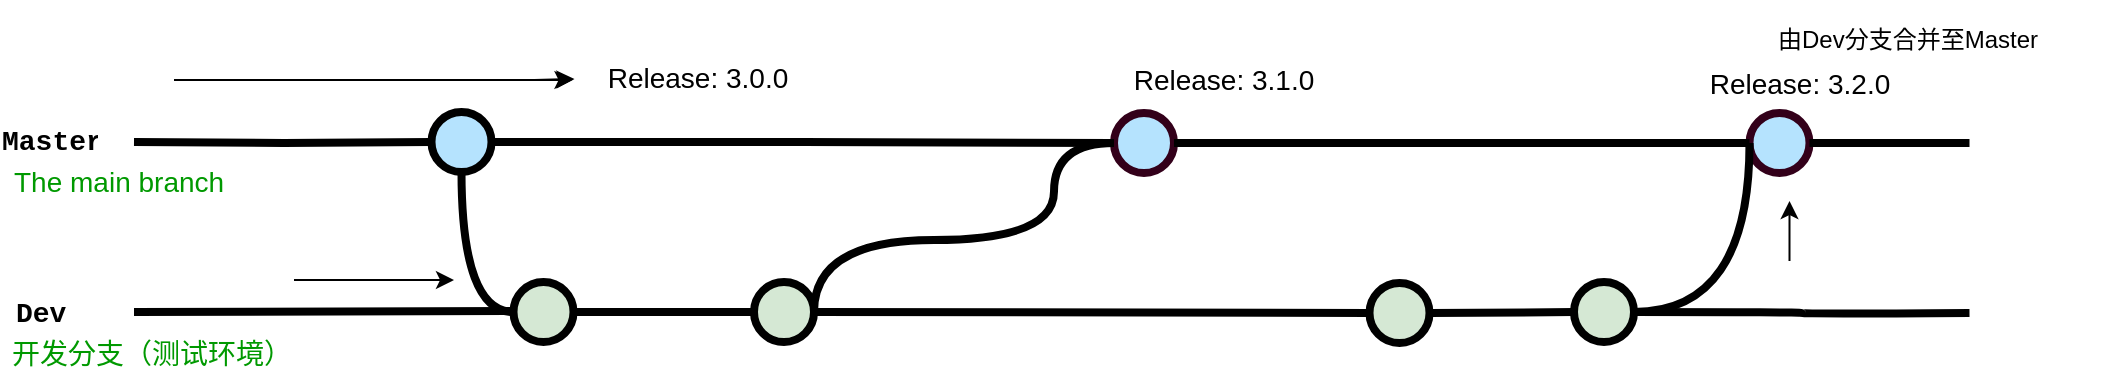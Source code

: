 <mxfile version="16.5.6" type="github" pages="4">
  <diagram id="BZum9O348PvBUcGwuyaC" name="Master/Dev">
    <mxGraphModel dx="1550" dy="835" grid="1" gridSize="10" guides="1" tooltips="1" connect="1" arrows="1" fold="1" page="1" pageScale="1" pageWidth="827" pageHeight="1169" math="0" shadow="0">
      <root>
        <mxCell id="nT_JrK0ul0vQL23E-mOg-0" />
        <mxCell id="nT_JrK0ul0vQL23E-mOg-1" parent="nT_JrK0ul0vQL23E-mOg-0" />
        <mxCell id="Ac_Se-HNcJPKVFDb8nVy-0" value="" style="verticalLabelPosition=bottom;verticalAlign=top;html=1;strokeWidth=4;shape=mxgraph.flowchart.on-page_reference;plain-blue;gradientColor=none;fillColor=#B5E3Fe;strokeColor=#000000;" vertex="1" parent="nT_JrK0ul0vQL23E-mOg-1">
          <mxGeometry x="298.75" y="196" width="30" height="30" as="geometry" />
        </mxCell>
        <mxCell id="Ac_Se-HNcJPKVFDb8nVy-1" value="" style="verticalLabelPosition=bottom;verticalAlign=top;html=1;strokeWidth=4;shape=mxgraph.flowchart.on-page_reference;plain-blue;gradientColor=none;strokeColor=#33001A;fillColor=#B5E3FE;" vertex="1" parent="nT_JrK0ul0vQL23E-mOg-1">
          <mxGeometry x="957.75" y="196.5" width="30" height="30" as="geometry" />
        </mxCell>
        <mxCell id="Ac_Se-HNcJPKVFDb8nVy-2" value="" style="edgeStyle=orthogonalEdgeStyle;rounded=0;html=1;jettySize=auto;orthogonalLoop=1;strokeWidth=4;endArrow=none;endFill=0;" edge="1" parent="nT_JrK0ul0vQL23E-mOg-1" target="Ac_Se-HNcJPKVFDb8nVy-0">
          <mxGeometry x="192.25" y="211" as="geometry">
            <mxPoint x="150" y="211" as="sourcePoint" />
          </mxGeometry>
        </mxCell>
        <mxCell id="Ac_Se-HNcJPKVFDb8nVy-3" value="Master" style="text;html=1;strokeColor=none;fillColor=none;align=center;verticalAlign=middle;whiteSpace=wrap;overflow=hidden;fontSize=14;fontStyle=1;fontFamily=Courier New;" vertex="1" parent="nT_JrK0ul0vQL23E-mOg-1">
          <mxGeometry x="83" y="190" width="50" height="42" as="geometry" />
        </mxCell>
        <mxCell id="Ac_Se-HNcJPKVFDb8nVy-5" value="" style="verticalLabelPosition=bottom;verticalAlign=top;html=1;strokeWidth=4;shape=mxgraph.flowchart.on-page_reference;plain-purple;gradientColor=none;strokeColor=#000000;fillColor=#D5E8D4;" vertex="1" parent="nT_JrK0ul0vQL23E-mOg-1">
          <mxGeometry x="339.75" y="281" width="30" height="30" as="geometry" />
        </mxCell>
        <mxCell id="Ac_Se-HNcJPKVFDb8nVy-6" value="Dev" style="text;html=1;strokeColor=none;fillColor=none;align=left;verticalAlign=middle;whiteSpace=wrap;overflow=hidden;fontSize=14;fontStyle=1;fontFamily=Courier New;" vertex="1" parent="nT_JrK0ul0vQL23E-mOg-1">
          <mxGeometry x="88.75" y="286" width="240" height="20" as="geometry" />
        </mxCell>
        <mxCell id="Ac_Se-HNcJPKVFDb8nVy-18" value="开发分支（测试环境）" style="text;html=1;strokeColor=none;fillColor=none;align=left;verticalAlign=middle;whiteSpace=wrap;overflow=hidden;fontSize=14;fontStyle=0;fontColor=#009900;" vertex="1" parent="nT_JrK0ul0vQL23E-mOg-1">
          <mxGeometry x="86.75" y="306" width="240" height="20" as="geometry" />
        </mxCell>
        <mxCell id="Ac_Se-HNcJPKVFDb8nVy-19" value="The main branch&lt;br&gt;" style="text;html=1;strokeColor=none;fillColor=none;align=left;verticalAlign=middle;whiteSpace=wrap;overflow=hidden;fontSize=14;fontStyle=0;fontColor=#009900;" vertex="1" parent="nT_JrK0ul0vQL23E-mOg-1">
          <mxGeometry x="88.25" y="220" width="146.75" height="20" as="geometry" />
        </mxCell>
        <mxCell id="Ac_Se-HNcJPKVFDb8nVy-21" value="" style="endArrow=classic;html=1;strokeWidth=1;fontFamily=Courier New;fontColor=#009900;" edge="1" parent="nT_JrK0ul0vQL23E-mOg-1">
          <mxGeometry width="50" height="50" relative="1" as="geometry">
            <mxPoint x="230" y="280" as="sourcePoint" />
            <mxPoint x="310" y="280" as="targetPoint" />
          </mxGeometry>
        </mxCell>
        <mxCell id="Ac_Se-HNcJPKVFDb8nVy-22" value="Release: 3.0.0" style="text;html=1;strokeColor=none;fillColor=none;align=center;verticalAlign=middle;whiteSpace=wrap;overflow=hidden;fontSize=14;" vertex="1" parent="nT_JrK0ul0vQL23E-mOg-1">
          <mxGeometry x="377.88" y="168" width="107.75" height="20" as="geometry" />
        </mxCell>
        <mxCell id="Ac_Se-HNcJPKVFDb8nVy-23" style="edgeStyle=orthogonalEdgeStyle;curved=1;rounded=0;orthogonalLoop=1;jettySize=auto;html=1;entryX=0;entryY=0.5;entryDx=0;entryDy=0;entryPerimeter=0;endArrow=none;endFill=0;strokeWidth=4;fontFamily=Courier New;fontColor=#009900;" edge="1" parent="nT_JrK0ul0vQL23E-mOg-1" source="Ac_Se-HNcJPKVFDb8nVy-24" target="Ac_Se-HNcJPKVFDb8nVy-1">
          <mxGeometry relative="1" as="geometry">
            <Array as="points">
              <mxPoint x="957.75" y="296.5" />
            </Array>
          </mxGeometry>
        </mxCell>
        <mxCell id="Ac_Se-HNcJPKVFDb8nVy-24" value="" style="verticalLabelPosition=bottom;verticalAlign=top;html=1;strokeWidth=4;shape=mxgraph.flowchart.on-page_reference;plain-purple;gradientColor=none;strokeColor=#000000;fillColor=#D5E8D4;" vertex="1" parent="nT_JrK0ul0vQL23E-mOg-1">
          <mxGeometry x="870" y="281" width="30" height="30" as="geometry" />
        </mxCell>
        <mxCell id="Ac_Se-HNcJPKVFDb8nVy-25" value="Release: 3.1.0" style="text;html=1;strokeColor=none;fillColor=none;align=center;verticalAlign=middle;whiteSpace=wrap;overflow=hidden;fontSize=14;" vertex="1" parent="nT_JrK0ul0vQL23E-mOg-1">
          <mxGeometry x="640" y="168.5" width="110" height="20" as="geometry" />
        </mxCell>
        <mxCell id="Ac_Se-HNcJPKVFDb8nVy-27" value="" style="edgeStyle=orthogonalEdgeStyle;rounded=0;orthogonalLoop=1;jettySize=auto;html=1;fontSize=12;fontColor=#000000;entryX=0;entryY=0.5;entryDx=0;entryDy=0;" edge="1" parent="nT_JrK0ul0vQL23E-mOg-1">
          <mxGeometry relative="1" as="geometry">
            <mxPoint x="369.25" y="180" as="targetPoint" />
            <Array as="points">
              <mxPoint x="349.25" y="180" />
              <mxPoint x="349.25" y="180" />
            </Array>
            <mxPoint x="341.5" y="180" as="sourcePoint" />
          </mxGeometry>
        </mxCell>
        <mxCell id="Ac_Se-HNcJPKVFDb8nVy-28" value="&lt;span style=&quot;text-align: center&quot;&gt;由Dev分支合并至Master&lt;br&gt;&lt;/span&gt;" style="text;html=1;strokeColor=none;fillColor=none;align=left;verticalAlign=middle;whiteSpace=wrap;overflow=hidden;fontSize=12;fontStyle=0;fontColor=#000000;" vertex="1" parent="nT_JrK0ul0vQL23E-mOg-1">
          <mxGeometry x="970" y="140" width="167.75" height="40" as="geometry" />
        </mxCell>
        <mxCell id="Ac_Se-HNcJPKVFDb8nVy-29" value="" style="edgeStyle=orthogonalEdgeStyle;rounded=0;orthogonalLoop=1;jettySize=auto;html=1;fontSize=15;endArrow=none;endFill=0;strokeWidth=4;entryX=0;entryY=0.5;entryDx=0;entryDy=0;entryPerimeter=0;exitX=1;exitY=0.5;exitDx=0;exitDy=0;exitPerimeter=0;" edge="1" parent="nT_JrK0ul0vQL23E-mOg-1" source="Ac_Se-HNcJPKVFDb8nVy-0" target="Ac_Se-HNcJPKVFDb8nVy-58">
          <mxGeometry relative="1" as="geometry">
            <mxPoint x="622.25" y="211" as="targetPoint" />
            <mxPoint x="482.25" y="211" as="sourcePoint" />
          </mxGeometry>
        </mxCell>
        <mxCell id="Ac_Se-HNcJPKVFDb8nVy-39" style="edgeStyle=orthogonalEdgeStyle;curved=1;rounded=0;html=1;endArrow=none;endFill=0;jettySize=auto;orthogonalLoop=1;strokeWidth=4;fontSize=15;entryX=0.5;entryY=1;entryDx=0;entryDy=0;entryPerimeter=0;" edge="1" parent="nT_JrK0ul0vQL23E-mOg-1" target="Ac_Se-HNcJPKVFDb8nVy-0">
          <mxGeometry relative="1" as="geometry">
            <mxPoint x="340" y="296" as="sourcePoint" />
            <mxPoint x="600.25" y="306" as="targetPoint" />
          </mxGeometry>
        </mxCell>
        <mxCell id="Ac_Se-HNcJPKVFDb8nVy-40" value="" style="edgeStyle=orthogonalEdgeStyle;rounded=0;orthogonalLoop=1;jettySize=auto;html=1;fontSize=12;fontColor=#000000;entryX=0;entryY=0.5;entryDx=0;entryDy=0;" edge="1" parent="nT_JrK0ul0vQL23E-mOg-1">
          <mxGeometry relative="1" as="geometry">
            <mxPoint x="370.25" y="179.5" as="targetPoint" />
            <Array as="points">
              <mxPoint x="350.25" y="179.5" />
              <mxPoint x="350.25" y="179.5" />
            </Array>
            <mxPoint x="170" y="180" as="sourcePoint" />
          </mxGeometry>
        </mxCell>
        <mxCell id="Ac_Se-HNcJPKVFDb8nVy-41" style="edgeStyle=orthogonalEdgeStyle;curved=1;rounded=0;html=1;endArrow=none;endFill=0;jettySize=auto;orthogonalLoop=1;strokeWidth=4;fontSize=15;entryX=0;entryY=0.5;entryDx=0;entryDy=0;entryPerimeter=0;" edge="1" parent="nT_JrK0ul0vQL23E-mOg-1">
          <mxGeometry relative="1" as="geometry">
            <mxPoint x="150" y="296" as="sourcePoint" />
            <mxPoint x="339.75" y="295.5" as="targetPoint" />
            <Array as="points">
              <mxPoint x="245" y="296" />
            </Array>
          </mxGeometry>
        </mxCell>
        <mxCell id="Ac_Se-HNcJPKVFDb8nVy-44" style="edgeStyle=orthogonalEdgeStyle;curved=1;rounded=0;html=1;endArrow=none;endFill=0;jettySize=auto;orthogonalLoop=1;strokeWidth=4;fontSize=15;exitX=1;exitY=0.5;exitDx=0;exitDy=0;exitPerimeter=0;startArrow=none;" edge="1" parent="nT_JrK0ul0vQL23E-mOg-1" source="Ac_Se-HNcJPKVFDb8nVy-62" target="Ac_Se-HNcJPKVFDb8nVy-24">
          <mxGeometry relative="1" as="geometry">
            <mxPoint x="607.75" y="281" as="sourcePoint" />
            <mxPoint x="917.75" y="280.5" as="targetPoint" />
          </mxGeometry>
        </mxCell>
        <mxCell id="Ac_Se-HNcJPKVFDb8nVy-54" value="" style="endArrow=classic;html=1;strokeWidth=1;fontFamily=Courier New;fontColor=#009900;" edge="1" parent="nT_JrK0ul0vQL23E-mOg-1">
          <mxGeometry width="50" height="50" relative="1" as="geometry">
            <mxPoint x="977.75" y="270.5" as="sourcePoint" />
            <mxPoint x="977.75" y="240.5" as="targetPoint" />
          </mxGeometry>
        </mxCell>
        <mxCell id="Ac_Se-HNcJPKVFDb8nVy-55" value="" style="edgeStyle=orthogonalEdgeStyle;curved=1;rounded=0;orthogonalLoop=1;jettySize=auto;html=1;endArrow=none;endFill=0;strokeWidth=4;" edge="1" parent="nT_JrK0ul0vQL23E-mOg-1" source="Ac_Se-HNcJPKVFDb8nVy-24">
          <mxGeometry relative="1" as="geometry">
            <mxPoint x="937.75" y="296.5" as="sourcePoint" />
            <mxPoint x="1067.75" y="296.5" as="targetPoint" />
            <Array as="points" />
          </mxGeometry>
        </mxCell>
        <mxCell id="Ac_Se-HNcJPKVFDb8nVy-58" value="" style="verticalLabelPosition=bottom;verticalAlign=top;html=1;strokeWidth=4;shape=mxgraph.flowchart.on-page_reference;plain-blue;gradientColor=none;strokeColor=#33001A;fillColor=#B5E3FE;" vertex="1" parent="nT_JrK0ul0vQL23E-mOg-1">
          <mxGeometry x="640" y="196.5" width="30" height="30" as="geometry" />
        </mxCell>
        <mxCell id="Ac_Se-HNcJPKVFDb8nVy-59" value="" style="edgeStyle=orthogonalEdgeStyle;rounded=0;orthogonalLoop=1;jettySize=auto;html=1;fontSize=15;endArrow=none;endFill=0;strokeWidth=4;entryX=0;entryY=0.5;entryDx=0;entryDy=0;entryPerimeter=0;exitX=1;exitY=0.5;exitDx=0;exitDy=0;exitPerimeter=0;" edge="1" parent="nT_JrK0ul0vQL23E-mOg-1" source="Ac_Se-HNcJPKVFDb8nVy-58" target="Ac_Se-HNcJPKVFDb8nVy-1">
          <mxGeometry relative="1" as="geometry">
            <mxPoint x="607.75" y="221.5" as="targetPoint" />
            <mxPoint x="314.5" y="221.5" as="sourcePoint" />
          </mxGeometry>
        </mxCell>
        <mxCell id="Ac_Se-HNcJPKVFDb8nVy-60" value="Release: 3.2.0" style="text;html=1;strokeColor=none;fillColor=none;align=center;verticalAlign=middle;whiteSpace=wrap;overflow=hidden;fontSize=14;" vertex="1" parent="nT_JrK0ul0vQL23E-mOg-1">
          <mxGeometry x="927.75" y="170.5" width="110" height="20" as="geometry" />
        </mxCell>
        <mxCell id="Ac_Se-HNcJPKVFDb8nVy-61" value="" style="edgeStyle=orthogonalEdgeStyle;curved=1;rounded=0;html=1;endArrow=none;endFill=0;jettySize=auto;orthogonalLoop=1;strokeWidth=4;fontSize=15;exitX=1;exitY=0.5;exitDx=0;exitDy=0;exitPerimeter=0;entryX=0;entryY=0.5;entryDx=0;entryDy=0;entryPerimeter=0;" edge="1" parent="nT_JrK0ul0vQL23E-mOg-1" source="Ac_Se-HNcJPKVFDb8nVy-67" target="Ac_Se-HNcJPKVFDb8nVy-58">
          <mxGeometry relative="1" as="geometry">
            <mxPoint x="740" y="296" as="sourcePoint" />
            <mxPoint x="760" y="280" as="targetPoint" />
            <Array as="points">
              <mxPoint x="490" y="260" />
              <mxPoint x="610" y="260" />
              <mxPoint x="610" y="212" />
            </Array>
          </mxGeometry>
        </mxCell>
        <mxCell id="Ac_Se-HNcJPKVFDb8nVy-62" value="" style="verticalLabelPosition=bottom;verticalAlign=top;html=1;strokeWidth=4;shape=mxgraph.flowchart.on-page_reference;plain-purple;gradientColor=none;strokeColor=#000000;fillColor=#D5E8D4;" vertex="1" parent="nT_JrK0ul0vQL23E-mOg-1">
          <mxGeometry x="767.75" y="281.5" width="30" height="30" as="geometry" />
        </mxCell>
        <mxCell id="Ac_Se-HNcJPKVFDb8nVy-63" value="" style="edgeStyle=orthogonalEdgeStyle;curved=1;rounded=0;html=1;endArrow=none;endFill=0;jettySize=auto;orthogonalLoop=1;strokeWidth=4;fontSize=15;exitX=1;exitY=0.5;exitDx=0;exitDy=0;exitPerimeter=0;startArrow=none;" edge="1" parent="nT_JrK0ul0vQL23E-mOg-1" source="Ac_Se-HNcJPKVFDb8nVy-67" target="Ac_Se-HNcJPKVFDb8nVy-62">
          <mxGeometry relative="1" as="geometry">
            <mxPoint x="740" y="296" as="sourcePoint" />
            <mxPoint x="970" y="296" as="targetPoint" />
          </mxGeometry>
        </mxCell>
        <mxCell id="Ac_Se-HNcJPKVFDb8nVy-67" value="" style="verticalLabelPosition=bottom;verticalAlign=top;html=1;strokeWidth=4;shape=mxgraph.flowchart.on-page_reference;plain-purple;gradientColor=none;strokeColor=#000000;fillColor=#D5E8D4;" vertex="1" parent="nT_JrK0ul0vQL23E-mOg-1">
          <mxGeometry x="460" y="281" width="30" height="30" as="geometry" />
        </mxCell>
        <mxCell id="Ac_Se-HNcJPKVFDb8nVy-68" value="" style="edgeStyle=orthogonalEdgeStyle;curved=1;rounded=0;html=1;exitX=1;exitY=0.5;exitPerimeter=0;endArrow=none;endFill=0;jettySize=auto;orthogonalLoop=1;strokeWidth=4;fontSize=15;entryX=0;entryY=0.5;entryDx=0;entryDy=0;entryPerimeter=0;" edge="1" parent="nT_JrK0ul0vQL23E-mOg-1" source="Ac_Se-HNcJPKVFDb8nVy-5" target="Ac_Se-HNcJPKVFDb8nVy-67">
          <mxGeometry relative="1" as="geometry">
            <mxPoint x="369.75" y="296" as="sourcePoint" />
            <mxPoint x="600" y="296" as="targetPoint" />
          </mxGeometry>
        </mxCell>
        <mxCell id="Ac_Se-HNcJPKVFDb8nVy-76" value="" style="edgeStyle=orthogonalEdgeStyle;rounded=0;orthogonalLoop=1;jettySize=auto;html=1;fontSize=15;endArrow=none;endFill=0;strokeWidth=4;exitX=1;exitY=0.5;exitDx=0;exitDy=0;exitPerimeter=0;" edge="1" parent="nT_JrK0ul0vQL23E-mOg-1" source="Ac_Se-HNcJPKVFDb8nVy-1">
          <mxGeometry relative="1" as="geometry">
            <mxPoint x="1067.75" y="211.5" as="targetPoint" />
            <mxPoint x="680" y="221.5" as="sourcePoint" />
          </mxGeometry>
        </mxCell>
      </root>
    </mxGraphModel>
  </diagram>
  <diagram id="yPxyJZ8AM_hMuL3Unpa9" name="complex gitflow">
    <mxGraphModel dx="1550" dy="835" grid="1" gridSize="10" guides="1" tooltips="1" connect="1" arrows="1" fold="1" page="1" pageScale="1" pageWidth="1100" pageHeight="850" math="0" shadow="0">
      <root>
        <mxCell id="0" />
        <mxCell id="1" parent="0" />
        <mxCell id="uWUnNED6HEl2aK5fdaIb-10" value="" style="verticalLabelPosition=bottom;verticalAlign=top;html=1;strokeWidth=4;shape=mxgraph.flowchart.on-page_reference;plain-blue;gradientColor=none;fillColor=#B5E3Fe;strokeColor=#000000;" parent="1" vertex="1">
          <mxGeometry x="298.75" y="196" width="30" height="30" as="geometry" />
        </mxCell>
        <mxCell id="uWUnNED6HEl2aK5fdaIb-109" value="" style="verticalLabelPosition=bottom;verticalAlign=top;html=1;strokeWidth=4;shape=mxgraph.flowchart.on-page_reference;plain-blue;gradientColor=none;strokeColor=#33001A;fillColor=#B5E3FE;" parent="1" vertex="1">
          <mxGeometry x="1100" y="196" width="30" height="30" as="geometry" />
        </mxCell>
        <mxCell id="uWUnNED6HEl2aK5fdaIb-12" value="" style="edgeStyle=orthogonalEdgeStyle;rounded=0;html=1;jettySize=auto;orthogonalLoop=1;strokeWidth=4;endArrow=none;endFill=0;" parent="1" target="uWUnNED6HEl2aK5fdaIb-10" edge="1">
          <mxGeometry x="192.25" y="211" as="geometry">
            <mxPoint x="150" y="211" as="sourcePoint" />
          </mxGeometry>
        </mxCell>
        <mxCell id="uWUnNED6HEl2aK5fdaIb-13" value="Master" style="text;html=1;strokeColor=none;fillColor=none;align=center;verticalAlign=middle;whiteSpace=wrap;overflow=hidden;fontSize=14;fontStyle=1;fontFamily=Courier New;" parent="1" vertex="1">
          <mxGeometry x="83" y="190" width="50" height="42" as="geometry" />
        </mxCell>
        <mxCell id="uWUnNED6HEl2aK5fdaIb-14" style="edgeStyle=orthogonalEdgeStyle;curved=1;rounded=0;html=1;exitX=1;exitY=0.5;exitPerimeter=0;endArrow=none;endFill=0;jettySize=auto;orthogonalLoop=1;strokeWidth=4;fontSize=15;entryX=0;entryY=0.5;entryDx=0;entryDy=0;entryPerimeter=0;startArrow=none;" parent="1" source="Vz9PpJUxYuVP-sBHaJVy-69" target="Vz9PpJUxYuVP-sBHaJVy-25" edge="1">
          <mxGeometry relative="1" as="geometry">
            <mxPoint x="630" y="296" as="targetPoint" />
          </mxGeometry>
        </mxCell>
        <mxCell id="uWUnNED6HEl2aK5fdaIb-15" value="" style="verticalLabelPosition=bottom;verticalAlign=top;html=1;strokeWidth=4;shape=mxgraph.flowchart.on-page_reference;plain-purple;gradientColor=none;strokeColor=#000000;fillColor=#D5E8D4;" parent="1" vertex="1">
          <mxGeometry x="339.75" y="281" width="30" height="30" as="geometry" />
        </mxCell>
        <mxCell id="uWUnNED6HEl2aK5fdaIb-20" value="Dev" style="text;html=1;strokeColor=none;fillColor=none;align=left;verticalAlign=middle;whiteSpace=wrap;overflow=hidden;fontSize=14;fontStyle=1;fontFamily=Courier New;" parent="1" vertex="1">
          <mxGeometry x="88.75" y="286" width="240" height="20" as="geometry" />
        </mxCell>
        <mxCell id="uWUnNED6HEl2aK5fdaIb-71" value="" style="edgeStyle=orthogonalEdgeStyle;rounded=0;orthogonalLoop=1;jettySize=auto;html=1;endArrow=none;endFill=0;strokeWidth=4;" parent="1" source="uWUnNED6HEl2aK5fdaIb-69" target="uWUnNED6HEl2aK5fdaIb-70" edge="1">
          <mxGeometry relative="1" as="geometry" />
        </mxCell>
        <mxCell id="uWUnNED6HEl2aK5fdaIb-75" style="edgeStyle=orthogonalEdgeStyle;rounded=0;orthogonalLoop=1;jettySize=auto;html=1;entryX=1;entryY=0.5;entryDx=0;entryDy=0;entryPerimeter=0;endArrow=none;endFill=0;strokeWidth=4;curved=1;" parent="1" source="uWUnNED6HEl2aK5fdaIb-69" target="uWUnNED6HEl2aK5fdaIb-15" edge="1">
          <mxGeometry relative="1" as="geometry" />
        </mxCell>
        <mxCell id="uWUnNED6HEl2aK5fdaIb-69" value="" style="verticalLabelPosition=bottom;verticalAlign=top;html=1;strokeWidth=4;shape=mxgraph.flowchart.on-page_reference;plain-purple;gradientColor=none;strokeColor=#000000;fillColor=#FF66FF;" parent="1" vertex="1">
          <mxGeometry x="416.75" y="361" width="30" height="30" as="geometry" />
        </mxCell>
        <mxCell id="uWUnNED6HEl2aK5fdaIb-78" value="" style="edgeStyle=orthogonalEdgeStyle;curved=1;rounded=0;orthogonalLoop=1;jettySize=auto;html=1;endArrow=none;endFill=0;strokeWidth=4;" parent="1" source="uWUnNED6HEl2aK5fdaIb-70" target="uWUnNED6HEl2aK5fdaIb-77" edge="1">
          <mxGeometry relative="1" as="geometry" />
        </mxCell>
        <mxCell id="uWUnNED6HEl2aK5fdaIb-70" value="" style="verticalLabelPosition=bottom;verticalAlign=top;html=1;strokeWidth=4;shape=mxgraph.flowchart.on-page_reference;plain-purple;gradientColor=none;strokeColor=#000000;fillColor=#FF66FF;" parent="1" vertex="1">
          <mxGeometry x="514.75" y="361" width="30" height="30" as="geometry" />
        </mxCell>
        <mxCell id="uWUnNED6HEl2aK5fdaIb-96" value="" style="edgeStyle=orthogonalEdgeStyle;curved=1;rounded=0;orthogonalLoop=1;jettySize=auto;html=1;endArrow=none;endFill=0;strokeWidth=4;fontFamily=Courier New;fontColor=#009900;startArrow=none;" parent="1" source="Vz9PpJUxYuVP-sBHaJVy-75" target="uWUnNED6HEl2aK5fdaIb-95" edge="1">
          <mxGeometry relative="1" as="geometry" />
        </mxCell>
        <mxCell id="uWUnNED6HEl2aK5fdaIb-77" value="" style="verticalLabelPosition=bottom;verticalAlign=top;html=1;strokeWidth=4;shape=mxgraph.flowchart.on-page_reference;plain-purple;gradientColor=none;strokeColor=#000000;fillColor=#FF66FF;" parent="1" vertex="1">
          <mxGeometry x="690" y="361" width="30" height="30" as="geometry" />
        </mxCell>
        <mxCell id="uWUnNED6HEl2aK5fdaIb-108" style="edgeStyle=orthogonalEdgeStyle;curved=1;rounded=0;orthogonalLoop=1;jettySize=auto;html=1;entryX=0;entryY=0.5;entryDx=0;entryDy=0;entryPerimeter=0;endArrow=none;endFill=0;strokeWidth=4;fontFamily=Courier New;fontColor=#009900;" parent="1" source="uWUnNED6HEl2aK5fdaIb-95" target="uWUnNED6HEl2aK5fdaIb-106" edge="1">
          <mxGeometry relative="1" as="geometry" />
        </mxCell>
        <mxCell id="uWUnNED6HEl2aK5fdaIb-95" value="" style="verticalLabelPosition=bottom;verticalAlign=top;html=1;strokeWidth=4;shape=mxgraph.flowchart.on-page_reference;plain-purple;gradientColor=none;strokeColor=#000000;fillColor=#FF66FF;" parent="1" vertex="1">
          <mxGeometry x="990" y="361" width="30" height="30" as="geometry" />
        </mxCell>
        <mxCell id="uWUnNED6HEl2aK5fdaIb-76" value="Dev:Ctms" style="text;html=1;strokeColor=none;fillColor=none;align=left;verticalAlign=middle;whiteSpace=wrap;overflow=hidden;fontSize=14;fontStyle=1;fontFamily=Courier New;" parent="1" vertex="1">
          <mxGeometry x="87.75" y="364" width="91" height="20" as="geometry" />
        </mxCell>
        <mxCell id="uWUnNED6HEl2aK5fdaIb-87" value="Ctms 子开发分支" style="text;html=1;strokeColor=none;fillColor=none;align=left;verticalAlign=middle;whiteSpace=wrap;overflow=hidden;fontSize=14;fontStyle=0;fontColor=#009900;" parent="1" vertex="1">
          <mxGeometry x="85.75" y="384" width="240" height="20" as="geometry" />
        </mxCell>
        <mxCell id="uWUnNED6HEl2aK5fdaIb-89" value="开发分支（测试环境）" style="text;html=1;strokeColor=none;fillColor=none;align=left;verticalAlign=middle;whiteSpace=wrap;overflow=hidden;fontSize=14;fontStyle=0;fontColor=#009900;" parent="1" vertex="1">
          <mxGeometry x="86.75" y="306" width="240" height="20" as="geometry" />
        </mxCell>
        <mxCell id="uWUnNED6HEl2aK5fdaIb-90" value="The main branch&lt;br&gt;" style="text;html=1;strokeColor=none;fillColor=none;align=left;verticalAlign=middle;whiteSpace=wrap;overflow=hidden;fontSize=14;fontStyle=0;fontColor=#009900;" parent="1" vertex="1">
          <mxGeometry x="88.25" y="220" width="146.75" height="20" as="geometry" />
        </mxCell>
        <mxCell id="uWUnNED6HEl2aK5fdaIb-92" value="" style="endArrow=classic;html=1;strokeWidth=1;fontFamily=Courier New;fontColor=#009900;" parent="1" edge="1">
          <mxGeometry width="50" height="50" relative="1" as="geometry">
            <mxPoint x="186.75" y="374" as="sourcePoint" />
            <mxPoint x="376.75" y="374" as="targetPoint" />
          </mxGeometry>
        </mxCell>
        <mxCell id="uWUnNED6HEl2aK5fdaIb-93" value="" style="endArrow=classic;html=1;strokeWidth=1;fontFamily=Courier New;fontColor=#009900;" parent="1" edge="1">
          <mxGeometry width="50" height="50" relative="1" as="geometry">
            <mxPoint x="230" y="280" as="sourcePoint" />
            <mxPoint x="310" y="280" as="targetPoint" />
          </mxGeometry>
        </mxCell>
        <mxCell id="uWUnNED6HEl2aK5fdaIb-103" value="Release: 3.0.0" style="text;html=1;strokeColor=none;fillColor=none;align=center;verticalAlign=middle;whiteSpace=wrap;overflow=hidden;fontSize=14;" parent="1" vertex="1">
          <mxGeometry x="377.88" y="168" width="107.75" height="20" as="geometry" />
        </mxCell>
        <mxCell id="uWUnNED6HEl2aK5fdaIb-115" style="edgeStyle=orthogonalEdgeStyle;curved=1;rounded=0;orthogonalLoop=1;jettySize=auto;html=1;entryX=0;entryY=0.5;entryDx=0;entryDy=0;entryPerimeter=0;endArrow=none;endFill=0;strokeWidth=4;fontFamily=Courier New;fontColor=#009900;" parent="1" source="uWUnNED6HEl2aK5fdaIb-106" target="uWUnNED6HEl2aK5fdaIb-109" edge="1">
          <mxGeometry relative="1" as="geometry">
            <Array as="points">
              <mxPoint x="1100" y="296" />
            </Array>
          </mxGeometry>
        </mxCell>
        <mxCell id="uWUnNED6HEl2aK5fdaIb-106" value="" style="verticalLabelPosition=bottom;verticalAlign=top;html=1;strokeWidth=4;shape=mxgraph.flowchart.on-page_reference;plain-purple;gradientColor=none;strokeColor=#000000;fillColor=#D5E8D4;" parent="1" vertex="1">
          <mxGeometry x="1060" y="281" width="30" height="30" as="geometry" />
        </mxCell>
        <mxCell id="uWUnNED6HEl2aK5fdaIb-116" value="Release: 3.1.0" style="text;html=1;strokeColor=none;fillColor=none;align=center;verticalAlign=middle;whiteSpace=wrap;overflow=hidden;fontSize=14;" parent="1" vertex="1">
          <mxGeometry x="782.25" y="168" width="110" height="20" as="geometry" />
        </mxCell>
        <mxCell id="uWUnNED6HEl2aK5fdaIb-117" value="" style="endArrow=classic;html=1;strokeWidth=1;fontFamily=Courier New;fontColor=#009900;exitX=0.5;exitY=1;exitDx=0;exitDy=0;" parent="1" source="Vz9PpJUxYuVP-sBHaJVy-38" edge="1">
          <mxGeometry width="50" height="50" relative="1" as="geometry">
            <mxPoint x="729.875" y="121" as="sourcePoint" />
            <mxPoint x="720" y="270" as="targetPoint" />
          </mxGeometry>
        </mxCell>
        <mxCell id="fSnZ5vnYTslC5NarKmr_-9" value="" style="edgeStyle=orthogonalEdgeStyle;rounded=0;orthogonalLoop=1;jettySize=auto;html=1;fontSize=12;fontColor=#000000;entryX=0;entryY=0.5;entryDx=0;entryDy=0;" parent="1" edge="1">
          <mxGeometry relative="1" as="geometry">
            <mxPoint x="369.25" y="180" as="targetPoint" />
            <Array as="points">
              <mxPoint x="349.25" y="180" />
              <mxPoint x="349.25" y="180" />
            </Array>
            <mxPoint x="341.5" y="180" as="sourcePoint" />
          </mxGeometry>
        </mxCell>
        <mxCell id="9hBKPDzoitwpIBdzFDQ7-15" value="&lt;span style=&quot;text-align: center&quot;&gt;由Dev分支合并至Master&lt;br&gt;&lt;/span&gt;" style="text;html=1;strokeColor=none;fillColor=none;align=left;verticalAlign=middle;whiteSpace=wrap;overflow=hidden;fontSize=12;fontStyle=0;fontColor=#000000;" parent="1" vertex="1">
          <mxGeometry x="1130" y="220" width="167.75" height="40" as="geometry" />
        </mxCell>
        <mxCell id="9hBKPDzoitwpIBdzFDQ7-21" value="" style="edgeStyle=orthogonalEdgeStyle;rounded=0;orthogonalLoop=1;jettySize=auto;html=1;fontSize=15;endArrow=none;endFill=0;strokeWidth=4;entryX=0;entryY=0.5;entryDx=0;entryDy=0;entryPerimeter=0;exitX=1;exitY=0.5;exitDx=0;exitDy=0;exitPerimeter=0;" parent="1" source="uWUnNED6HEl2aK5fdaIb-10" target="Vz9PpJUxYuVP-sBHaJVy-47" edge="1">
          <mxGeometry relative="1" as="geometry">
            <mxPoint x="622.25" y="211" as="targetPoint" />
            <mxPoint x="482.25" y="211" as="sourcePoint" />
          </mxGeometry>
        </mxCell>
        <mxCell id="Vz9PpJUxYuVP-sBHaJVy-1" value="" style="verticalLabelPosition=bottom;verticalAlign=top;html=1;strokeWidth=4;shape=mxgraph.flowchart.on-page_reference;plain-purple;gradientColor=none;strokeColor=#000000;fillColor=#FF8000;" parent="1" vertex="1">
          <mxGeometry x="416.75" y="440" width="30" height="30" as="geometry" />
        </mxCell>
        <mxCell id="Vz9PpJUxYuVP-sBHaJVy-32" value="" style="edgeStyle=orthogonalEdgeStyle;rounded=0;orthogonalLoop=1;jettySize=auto;html=1;" parent="1" source="Vz9PpJUxYuVP-sBHaJVy-2" target="Vz9PpJUxYuVP-sBHaJVy-1" edge="1">
          <mxGeometry relative="1" as="geometry" />
        </mxCell>
        <mxCell id="Vz9PpJUxYuVP-sBHaJVy-2" value="" style="verticalLabelPosition=bottom;verticalAlign=top;html=1;strokeWidth=4;shape=mxgraph.flowchart.on-page_reference;plain-purple;gradientColor=none;strokeColor=#000000;fillColor=#FF8000;" parent="1" vertex="1">
          <mxGeometry x="520" y="440" width="30" height="30" as="geometry" />
        </mxCell>
        <mxCell id="Vz9PpJUxYuVP-sBHaJVy-3" value="" style="verticalLabelPosition=bottom;verticalAlign=top;html=1;strokeWidth=4;shape=mxgraph.flowchart.on-page_reference;plain-purple;gradientColor=none;strokeColor=#000000;fillColor=#FF8000;" parent="1" vertex="1">
          <mxGeometry x="592.25" y="440" width="30" height="30" as="geometry" />
        </mxCell>
        <mxCell id="Vz9PpJUxYuVP-sBHaJVy-4" value="Dev:EDC/SDC" style="text;html=1;strokeColor=none;fillColor=none;align=left;verticalAlign=middle;whiteSpace=wrap;overflow=hidden;fontSize=14;fontStyle=1;fontFamily=Courier New;" parent="1" vertex="1">
          <mxGeometry x="85" y="430" width="105" height="20" as="geometry" />
        </mxCell>
        <mxCell id="Vz9PpJUxYuVP-sBHaJVy-5" value="EDC/SDC 子开发分支" style="text;html=1;strokeColor=none;fillColor=none;align=left;verticalAlign=middle;whiteSpace=wrap;overflow=hidden;fontSize=14;fontStyle=0;fontColor=#009900;" parent="1" vertex="1">
          <mxGeometry x="83" y="450" width="240" height="20" as="geometry" />
        </mxCell>
        <mxCell id="Vz9PpJUxYuVP-sBHaJVy-6" value="" style="endArrow=classic;html=1;strokeWidth=1;fontFamily=Courier New;fontColor=#009900;" parent="1" edge="1">
          <mxGeometry width="50" height="50" relative="1" as="geometry">
            <mxPoint x="185" y="440" as="sourcePoint" />
            <mxPoint x="375" y="440" as="targetPoint" />
          </mxGeometry>
        </mxCell>
        <mxCell id="Vz9PpJUxYuVP-sBHaJVy-7" style="edgeStyle=orthogonalEdgeStyle;rounded=0;orthogonalLoop=1;jettySize=auto;html=1;endArrow=none;endFill=0;strokeWidth=4;curved=1;exitX=0;exitY=0.5;exitDx=0;exitDy=0;exitPerimeter=0;" parent="1" source="Vz9PpJUxYuVP-sBHaJVy-1" edge="1">
          <mxGeometry relative="1" as="geometry">
            <mxPoint x="426.75" y="386" as="sourcePoint" />
            <mxPoint x="370" y="300" as="targetPoint" />
            <Array as="points">
              <mxPoint x="390" y="455" />
              <mxPoint x="390" y="300" />
            </Array>
          </mxGeometry>
        </mxCell>
        <mxCell id="Vz9PpJUxYuVP-sBHaJVy-12" value="" style="edgeStyle=orthogonalEdgeStyle;curved=1;rounded=0;orthogonalLoop=1;jettySize=auto;html=1;endArrow=none;endFill=0;strokeWidth=4;exitX=1;exitY=0.5;exitDx=0;exitDy=0;exitPerimeter=0;entryX=0;entryY=0.5;entryDx=0;entryDy=0;entryPerimeter=0;" parent="1" source="Vz9PpJUxYuVP-sBHaJVy-2" target="Vz9PpJUxYuVP-sBHaJVy-3" edge="1">
          <mxGeometry relative="1" as="geometry">
            <mxPoint x="554.75" y="437" as="sourcePoint" />
            <mxPoint x="580" y="455" as="targetPoint" />
          </mxGeometry>
        </mxCell>
        <mxCell id="Vz9PpJUxYuVP-sBHaJVy-18" style="edgeStyle=orthogonalEdgeStyle;curved=1;rounded=0;html=1;endArrow=none;endFill=0;jettySize=auto;orthogonalLoop=1;strokeWidth=4;fontSize=15;entryX=0.5;entryY=1;entryDx=0;entryDy=0;entryPerimeter=0;" parent="1" target="uWUnNED6HEl2aK5fdaIb-10" edge="1">
          <mxGeometry relative="1" as="geometry">
            <mxPoint x="340" y="296" as="sourcePoint" />
            <mxPoint x="600.25" y="306" as="targetPoint" />
          </mxGeometry>
        </mxCell>
        <mxCell id="Vz9PpJUxYuVP-sBHaJVy-22" value="" style="edgeStyle=orthogonalEdgeStyle;rounded=0;orthogonalLoop=1;jettySize=auto;html=1;fontSize=12;fontColor=#000000;entryX=0;entryY=0.5;entryDx=0;entryDy=0;" parent="1" edge="1">
          <mxGeometry relative="1" as="geometry">
            <mxPoint x="370.25" y="179.5" as="targetPoint" />
            <Array as="points">
              <mxPoint x="350.25" y="179.5" />
              <mxPoint x="350.25" y="179.5" />
            </Array>
            <mxPoint x="170" y="180" as="sourcePoint" />
          </mxGeometry>
        </mxCell>
        <mxCell id="Vz9PpJUxYuVP-sBHaJVy-23" style="edgeStyle=orthogonalEdgeStyle;curved=1;rounded=0;html=1;endArrow=none;endFill=0;jettySize=auto;orthogonalLoop=1;strokeWidth=4;fontSize=15;entryX=0;entryY=0.5;entryDx=0;entryDy=0;entryPerimeter=0;" parent="1" edge="1">
          <mxGeometry relative="1" as="geometry">
            <mxPoint x="150" y="296" as="sourcePoint" />
            <mxPoint x="339.75" y="295.5" as="targetPoint" />
            <Array as="points">
              <mxPoint x="245" y="296" />
            </Array>
          </mxGeometry>
        </mxCell>
        <mxCell id="Vz9PpJUxYuVP-sBHaJVy-24" value="" style="edgeStyle=orthogonalEdgeStyle;rounded=0;orthogonalLoop=1;jettySize=auto;html=1;endArrow=none;endFill=0;strokeWidth=4;entryX=0;entryY=0.5;entryDx=0;entryDy=0;entryPerimeter=0;" parent="1" source="Vz9PpJUxYuVP-sBHaJVy-1" target="Vz9PpJUxYuVP-sBHaJVy-2" edge="1">
          <mxGeometry relative="1" as="geometry">
            <mxPoint x="450" y="454" as="sourcePoint" />
            <mxPoint x="524.75" y="454" as="targetPoint" />
          </mxGeometry>
        </mxCell>
        <mxCell id="Vz9PpJUxYuVP-sBHaJVy-25" value="" style="verticalLabelPosition=bottom;verticalAlign=top;html=1;strokeWidth=4;shape=mxgraph.flowchart.on-page_reference;plain-purple;gradientColor=none;strokeColor=#000000;fillColor=#D5E8D4;" parent="1" vertex="1">
          <mxGeometry x="600" y="281" width="30" height="30" as="geometry" />
        </mxCell>
        <mxCell id="Vz9PpJUxYuVP-sBHaJVy-27" style="edgeStyle=orthogonalEdgeStyle;curved=1;rounded=0;html=1;endArrow=none;endFill=0;jettySize=auto;orthogonalLoop=1;strokeWidth=4;fontSize=15;exitX=1;exitY=0.5;exitDx=0;exitDy=0;exitPerimeter=0;startArrow=none;" parent="1" source="Vz9PpJUxYuVP-sBHaJVy-56" target="uWUnNED6HEl2aK5fdaIb-106" edge="1">
          <mxGeometry relative="1" as="geometry">
            <mxPoint x="750" y="280.5" as="sourcePoint" />
            <mxPoint x="1060" y="280" as="targetPoint" />
          </mxGeometry>
        </mxCell>
        <mxCell id="Vz9PpJUxYuVP-sBHaJVy-28" value="" style="edgeStyle=orthogonalEdgeStyle;curved=1;rounded=0;orthogonalLoop=1;jettySize=auto;html=1;endArrow=none;endFill=0;strokeWidth=4;entryX=0;entryY=0.5;entryDx=0;entryDy=0;entryPerimeter=0;exitX=1;exitY=0.5;exitDx=0;exitDy=0;exitPerimeter=0;" parent="1" source="uWUnNED6HEl2aK5fdaIb-70" target="Vz9PpJUxYuVP-sBHaJVy-25" edge="1">
          <mxGeometry relative="1" as="geometry">
            <mxPoint x="550" y="370" as="sourcePoint" />
            <mxPoint x="604.75" y="386" as="targetPoint" />
          </mxGeometry>
        </mxCell>
        <mxCell id="Vz9PpJUxYuVP-sBHaJVy-29" value="" style="edgeStyle=orthogonalEdgeStyle;curved=1;rounded=0;orthogonalLoop=1;jettySize=auto;html=1;endArrow=none;endFill=0;strokeWidth=4;exitX=1;exitY=0.5;exitDx=0;exitDy=0;exitPerimeter=0;entryX=0;entryY=0.5;entryDx=0;entryDy=0;entryPerimeter=0;" parent="1" source="Vz9PpJUxYuVP-sBHaJVy-3" target="Vz9PpJUxYuVP-sBHaJVy-30" edge="1">
          <mxGeometry relative="1" as="geometry">
            <mxPoint x="554.75" y="386" as="sourcePoint" />
            <mxPoint x="750" y="300" as="targetPoint" />
          </mxGeometry>
        </mxCell>
        <mxCell id="Vz9PpJUxYuVP-sBHaJVy-30" value="" style="verticalLabelPosition=bottom;verticalAlign=top;html=1;strokeWidth=4;shape=mxgraph.flowchart.on-page_reference;plain-purple;gradientColor=none;strokeColor=#000000;fillColor=#D5E8D4;" parent="1" vertex="1">
          <mxGeometry x="710" y="281" width="30" height="30" as="geometry" />
        </mxCell>
        <mxCell id="Vz9PpJUxYuVP-sBHaJVy-31" value="" style="edgeStyle=orthogonalEdgeStyle;curved=1;rounded=0;html=1;endArrow=none;endFill=0;jettySize=auto;orthogonalLoop=1;strokeWidth=4;fontSize=15;exitX=1;exitY=0.5;exitDx=0;exitDy=0;exitPerimeter=0;" parent="1" source="Vz9PpJUxYuVP-sBHaJVy-25" edge="1">
          <mxGeometry relative="1" as="geometry">
            <mxPoint x="649" y="296" as="sourcePoint" />
            <mxPoint x="710" y="296" as="targetPoint" />
          </mxGeometry>
        </mxCell>
        <mxCell id="Vz9PpJUxYuVP-sBHaJVy-33" value="" style="verticalLabelPosition=bottom;verticalAlign=top;html=1;strokeWidth=4;shape=mxgraph.flowchart.on-page_reference;plain-purple;gradientColor=none;strokeColor=#000000;fillColor=#FF8000;" parent="1" vertex="1">
          <mxGeometry x="838.75" y="440" width="30" height="30" as="geometry" />
        </mxCell>
        <mxCell id="Vz9PpJUxYuVP-sBHaJVy-34" value="" style="edgeStyle=orthogonalEdgeStyle;curved=1;rounded=0;orthogonalLoop=1;jettySize=auto;html=1;endArrow=none;endFill=0;strokeWidth=4;exitX=1;exitY=0.5;exitDx=0;exitDy=0;exitPerimeter=0;entryX=0;entryY=0.5;entryDx=0;entryDy=0;entryPerimeter=0;" parent="1" source="Vz9PpJUxYuVP-sBHaJVy-3" target="Vz9PpJUxYuVP-sBHaJVy-33" edge="1">
          <mxGeometry relative="1" as="geometry">
            <mxPoint x="560" y="465" as="sourcePoint" />
            <mxPoint x="602.25" y="465" as="targetPoint" />
          </mxGeometry>
        </mxCell>
        <mxCell id="Vz9PpJUxYuVP-sBHaJVy-35" value="" style="edgeStyle=orthogonalEdgeStyle;curved=1;rounded=0;orthogonalLoop=1;jettySize=auto;html=1;endArrow=none;endFill=0;strokeWidth=4;exitX=1;exitY=0.5;exitDx=0;exitDy=0;exitPerimeter=0;" parent="1" source="Vz9PpJUxYuVP-sBHaJVy-33" edge="1">
          <mxGeometry relative="1" as="geometry">
            <mxPoint x="632.25" y="465" as="sourcePoint" />
            <mxPoint x="1210" y="455" as="targetPoint" />
          </mxGeometry>
        </mxCell>
        <mxCell id="Vz9PpJUxYuVP-sBHaJVy-36" value="" style="edgeStyle=orthogonalEdgeStyle;curved=1;rounded=0;orthogonalLoop=1;jettySize=auto;html=1;endArrow=none;endFill=0;strokeWidth=4;exitX=1;exitY=0.5;exitDx=0;exitDy=0;exitPerimeter=0;" parent="1" source="uWUnNED6HEl2aK5fdaIb-95" edge="1">
          <mxGeometry relative="1" as="geometry">
            <mxPoint x="822.25" y="465" as="sourcePoint" />
            <mxPoint x="1210" y="376" as="targetPoint" />
          </mxGeometry>
        </mxCell>
        <mxCell id="Vz9PpJUxYuVP-sBHaJVy-38" value="&lt;span style=&quot;text-align: center&quot;&gt;SDC/EDC 开发分支合并至Dev&lt;br&gt;&lt;/span&gt;" style="text;html=1;strokeColor=none;fillColor=none;align=left;verticalAlign=middle;whiteSpace=wrap;overflow=hidden;fontSize=12;fontStyle=0;fontColor=#000000;" parent="1" vertex="1">
          <mxGeometry x="670.63" y="94" width="108.75" height="41" as="geometry" />
        </mxCell>
        <mxCell id="Vz9PpJUxYuVP-sBHaJVy-40" value="" style="endArrow=classic;html=1;strokeWidth=1;fontFamily=Courier New;fontColor=#009900;" parent="1" edge="1">
          <mxGeometry width="50" height="50" relative="1" as="geometry">
            <mxPoint x="1120" y="270" as="sourcePoint" />
            <mxPoint x="1120" y="240" as="targetPoint" />
          </mxGeometry>
        </mxCell>
        <mxCell id="Vz9PpJUxYuVP-sBHaJVy-41" value="" style="edgeStyle=orthogonalEdgeStyle;curved=1;rounded=0;orthogonalLoop=1;jettySize=auto;html=1;endArrow=none;endFill=0;strokeWidth=4;" parent="1" source="uWUnNED6HEl2aK5fdaIb-106" edge="1">
          <mxGeometry relative="1" as="geometry">
            <mxPoint x="1080" y="296" as="sourcePoint" />
            <mxPoint x="1210" y="296" as="targetPoint" />
            <Array as="points" />
          </mxGeometry>
        </mxCell>
        <mxCell id="Vz9PpJUxYuVP-sBHaJVy-42" value="" style="endArrow=classic;html=1;strokeWidth=1;fontFamily=Courier New;fontColor=#009900;exitX=0.5;exitY=1;exitDx=0;exitDy=0;" parent="1" source="Vz9PpJUxYuVP-sBHaJVy-43" edge="1">
          <mxGeometry width="50" height="50" relative="1" as="geometry">
            <mxPoint x="613.25" y="239" as="sourcePoint" />
            <mxPoint x="613.25" y="269" as="targetPoint" />
          </mxGeometry>
        </mxCell>
        <mxCell id="Vz9PpJUxYuVP-sBHaJVy-43" value="&lt;span style=&quot;text-align: center&quot;&gt;Ctms 开发分支合并至Dev&lt;br&gt;&lt;/span&gt;" style="text;html=1;strokeColor=none;fillColor=none;align=left;verticalAlign=middle;whiteSpace=wrap;overflow=hidden;fontSize=12;fontStyle=0;fontColor=#000000;" parent="1" vertex="1">
          <mxGeometry x="571" y="117" width="86.5" height="41" as="geometry" />
        </mxCell>
        <mxCell id="Vz9PpJUxYuVP-sBHaJVy-47" value="" style="verticalLabelPosition=bottom;verticalAlign=top;html=1;strokeWidth=4;shape=mxgraph.flowchart.on-page_reference;plain-blue;gradientColor=none;strokeColor=#33001A;fillColor=#B5E3FE;" parent="1" vertex="1">
          <mxGeometry x="782.25" y="196" width="30" height="30" as="geometry" />
        </mxCell>
        <mxCell id="Vz9PpJUxYuVP-sBHaJVy-48" value="" style="edgeStyle=orthogonalEdgeStyle;rounded=0;orthogonalLoop=1;jettySize=auto;html=1;fontSize=15;endArrow=none;endFill=0;strokeWidth=4;entryX=0;entryY=0.5;entryDx=0;entryDy=0;entryPerimeter=0;exitX=1;exitY=0.5;exitDx=0;exitDy=0;exitPerimeter=0;" parent="1" source="Vz9PpJUxYuVP-sBHaJVy-47" target="uWUnNED6HEl2aK5fdaIb-109" edge="1">
          <mxGeometry relative="1" as="geometry">
            <mxPoint x="750" y="221" as="targetPoint" />
            <mxPoint x="456.75" y="221" as="sourcePoint" />
          </mxGeometry>
        </mxCell>
        <mxCell id="Vz9PpJUxYuVP-sBHaJVy-49" value="Release: 3.2.0" style="text;html=1;strokeColor=none;fillColor=none;align=center;verticalAlign=middle;whiteSpace=wrap;overflow=hidden;fontSize=14;" parent="1" vertex="1">
          <mxGeometry x="1070" y="170" width="110" height="20" as="geometry" />
        </mxCell>
        <mxCell id="Vz9PpJUxYuVP-sBHaJVy-50" value="" style="edgeStyle=orthogonalEdgeStyle;curved=1;rounded=0;html=1;endArrow=none;endFill=0;jettySize=auto;orthogonalLoop=1;strokeWidth=4;fontSize=15;exitX=1;exitY=0.5;exitDx=0;exitDy=0;exitPerimeter=0;entryX=0;entryY=0.5;entryDx=0;entryDy=0;entryPerimeter=0;" parent="1" source="Vz9PpJUxYuVP-sBHaJVy-30" target="Vz9PpJUxYuVP-sBHaJVy-47" edge="1">
          <mxGeometry relative="1" as="geometry">
            <mxPoint x="640" y="280" as="sourcePoint" />
            <mxPoint x="760" y="280" as="targetPoint" />
            <Array as="points">
              <mxPoint x="782" y="296" />
            </Array>
          </mxGeometry>
        </mxCell>
        <mxCell id="Vz9PpJUxYuVP-sBHaJVy-56" value="" style="verticalLabelPosition=bottom;verticalAlign=top;html=1;strokeWidth=4;shape=mxgraph.flowchart.on-page_reference;plain-purple;gradientColor=none;strokeColor=#000000;fillColor=#D5E8D4;" parent="1" vertex="1">
          <mxGeometry x="910" y="281" width="30" height="30" as="geometry" />
        </mxCell>
        <mxCell id="Vz9PpJUxYuVP-sBHaJVy-57" value="" style="edgeStyle=orthogonalEdgeStyle;curved=1;rounded=0;html=1;endArrow=none;endFill=0;jettySize=auto;orthogonalLoop=1;strokeWidth=4;fontSize=15;exitX=1;exitY=0.5;exitDx=0;exitDy=0;exitPerimeter=0;startArrow=none;" parent="1" source="Vz9PpJUxYuVP-sBHaJVy-30" target="Vz9PpJUxYuVP-sBHaJVy-56" edge="1">
          <mxGeometry relative="1" as="geometry">
            <mxPoint x="740" y="296" as="sourcePoint" />
            <mxPoint x="970" y="296" as="targetPoint" />
          </mxGeometry>
        </mxCell>
        <mxCell id="Vz9PpJUxYuVP-sBHaJVy-63" value="" style="edgeStyle=orthogonalEdgeStyle;curved=1;rounded=0;html=1;endArrow=none;endFill=0;jettySize=auto;orthogonalLoop=1;strokeWidth=4;fontSize=15;startArrow=none;entryX=0;entryY=0.5;entryDx=0;entryDy=0;entryPerimeter=0;" parent="1" source="Vz9PpJUxYuVP-sBHaJVy-30" target="Vz9PpJUxYuVP-sBHaJVy-33" edge="1">
          <mxGeometry relative="1" as="geometry">
            <mxPoint x="750" y="306" as="sourcePoint" />
            <mxPoint x="860" y="306" as="targetPoint" />
            <Array as="points">
              <mxPoint x="780" y="296" />
              <mxPoint x="780" y="455" />
            </Array>
          </mxGeometry>
        </mxCell>
        <mxCell id="Vz9PpJUxYuVP-sBHaJVy-64" value="" style="endArrow=classic;html=1;strokeWidth=1;fontFamily=Courier New;fontColor=#009900;exitX=0.5;exitY=0;exitDx=0;exitDy=0;" parent="1" source="Vz9PpJUxYuVP-sBHaJVy-65" edge="1">
          <mxGeometry width="50" height="50" relative="1" as="geometry">
            <mxPoint x="954.875" y="551" as="sourcePoint" />
            <mxPoint x="784" y="440" as="targetPoint" />
          </mxGeometry>
        </mxCell>
        <mxCell id="Vz9PpJUxYuVP-sBHaJVy-65" value="&lt;span style=&quot;text-align: center&quot;&gt;在合并至Dev分支后，在下次开发前建议合并一次来自主干的修改&lt;br&gt;&lt;/span&gt;" style="text;html=1;strokeColor=none;fillColor=none;align=left;verticalAlign=middle;whiteSpace=wrap;overflow=hidden;fontSize=12;fontStyle=0;fontColor=#000000;" parent="1" vertex="1">
          <mxGeometry x="698.75" y="540" width="170" height="81" as="geometry" />
        </mxCell>
        <mxCell id="Vz9PpJUxYuVP-sBHaJVy-69" value="" style="verticalLabelPosition=bottom;verticalAlign=top;html=1;strokeWidth=4;shape=mxgraph.flowchart.on-page_reference;plain-purple;gradientColor=none;strokeColor=#000000;fillColor=#D5E8D4;" parent="1" vertex="1">
          <mxGeometry x="460" y="281" width="30" height="30" as="geometry" />
        </mxCell>
        <mxCell id="Vz9PpJUxYuVP-sBHaJVy-70" value="" style="edgeStyle=orthogonalEdgeStyle;curved=1;rounded=0;html=1;exitX=1;exitY=0.5;exitPerimeter=0;endArrow=none;endFill=0;jettySize=auto;orthogonalLoop=1;strokeWidth=4;fontSize=15;entryX=0;entryY=0.5;entryDx=0;entryDy=0;entryPerimeter=0;" parent="1" source="uWUnNED6HEl2aK5fdaIb-15" target="Vz9PpJUxYuVP-sBHaJVy-69" edge="1">
          <mxGeometry relative="1" as="geometry">
            <mxPoint x="369.75" y="296" as="sourcePoint" />
            <mxPoint x="600" y="296" as="targetPoint" />
          </mxGeometry>
        </mxCell>
        <mxCell id="Vz9PpJUxYuVP-sBHaJVy-71" value="" style="endArrow=classic;html=1;strokeWidth=1;fontFamily=Courier New;fontColor=#009900;exitX=0;exitY=0.75;exitDx=0;exitDy=0;" parent="1" source="Vz9PpJUxYuVP-sBHaJVy-72" edge="1">
          <mxGeometry width="50" height="50" relative="1" as="geometry">
            <mxPoint x="514.875" y="124" as="sourcePoint" />
            <mxPoint x="480" y="270" as="targetPoint" />
          </mxGeometry>
        </mxCell>
        <mxCell id="Vz9PpJUxYuVP-sBHaJVy-72" value="&lt;span style=&quot;text-align: center&quot;&gt;全局性质的修改&lt;br&gt;&lt;/span&gt;" style="text;html=1;strokeColor=none;fillColor=none;align=left;verticalAlign=middle;whiteSpace=wrap;overflow=hidden;fontSize=12;fontStyle=0;fontColor=#000000;" parent="1" vertex="1">
          <mxGeometry x="496" y="226" width="108.75" height="24" as="geometry" />
        </mxCell>
        <mxCell id="Vz9PpJUxYuVP-sBHaJVy-74" style="edgeStyle=orthogonalEdgeStyle;curved=1;rounded=0;orthogonalLoop=1;jettySize=auto;html=1;entryX=0.855;entryY=0.855;entryDx=0;entryDy=0;entryPerimeter=0;endArrow=none;endFill=0;strokeWidth=4;fontFamily=Courier New;fontColor=#009900;exitX=0;exitY=0.5;exitDx=0;exitDy=0;exitPerimeter=0;" parent="1" source="uWUnNED6HEl2aK5fdaIb-95" target="Vz9PpJUxYuVP-sBHaJVy-56" edge="1">
          <mxGeometry relative="1" as="geometry">
            <mxPoint x="980" y="370" as="sourcePoint" />
            <mxPoint x="1070" y="306" as="targetPoint" />
            <Array as="points">
              <mxPoint x="950" y="376" />
              <mxPoint x="950" y="307" />
            </Array>
          </mxGeometry>
        </mxCell>
        <mxCell id="Vz9PpJUxYuVP-sBHaJVy-75" value="" style="verticalLabelPosition=bottom;verticalAlign=top;html=1;strokeWidth=4;shape=mxgraph.flowchart.on-page_reference;plain-purple;gradientColor=none;strokeColor=#000000;fillColor=#FF66FF;" parent="1" vertex="1">
          <mxGeometry x="880" y="361" width="30" height="30" as="geometry" />
        </mxCell>
        <mxCell id="Vz9PpJUxYuVP-sBHaJVy-76" value="" style="edgeStyle=orthogonalEdgeStyle;curved=1;rounded=0;orthogonalLoop=1;jettySize=auto;html=1;endArrow=none;endFill=0;strokeWidth=4;fontFamily=Courier New;fontColor=#009900;" parent="1" source="uWUnNED6HEl2aK5fdaIb-77" target="Vz9PpJUxYuVP-sBHaJVy-75" edge="1">
          <mxGeometry relative="1" as="geometry">
            <mxPoint x="720" y="376" as="sourcePoint" />
            <mxPoint x="990" y="376" as="targetPoint" />
          </mxGeometry>
        </mxCell>
        <mxCell id="Vz9PpJUxYuVP-sBHaJVy-77" value="" style="endArrow=classic;html=1;strokeWidth=1;fontFamily=Courier New;fontColor=#009900;exitX=0.5;exitY=0;exitDx=0;exitDy=0;" parent="1" edge="1">
          <mxGeometry width="50" height="50" relative="1" as="geometry">
            <mxPoint x="940.375" y="505" as="sourcePoint" />
            <mxPoint x="940" y="345" as="targetPoint" />
          </mxGeometry>
        </mxCell>
        <mxCell id="Vz9PpJUxYuVP-sBHaJVy-78" value="&lt;span style=&quot;text-align: center&quot;&gt;开发中途接受来自Dev 主开发分支的修改，最好先本地提交一次&lt;br&gt;&lt;/span&gt;" style="text;html=1;strokeColor=none;fillColor=none;align=left;verticalAlign=middle;whiteSpace=wrap;overflow=hidden;fontSize=12;fontStyle=0;fontColor=#000000;" parent="1" vertex="1">
          <mxGeometry x="910" y="490" width="170" height="81" as="geometry" />
        </mxCell>
        <mxCell id="Vz9PpJUxYuVP-sBHaJVy-79" value="" style="edgeStyle=orthogonalEdgeStyle;rounded=0;orthogonalLoop=1;jettySize=auto;html=1;fontSize=15;endArrow=none;endFill=0;strokeWidth=4;exitX=1;exitY=0.5;exitDx=0;exitDy=0;exitPerimeter=0;" parent="1" source="uWUnNED6HEl2aK5fdaIb-109" edge="1">
          <mxGeometry relative="1" as="geometry">
            <mxPoint x="1210" y="211" as="targetPoint" />
            <mxPoint x="822.25" y="221" as="sourcePoint" />
          </mxGeometry>
        </mxCell>
      </root>
    </mxGraphModel>
  </diagram>
  <diagram id="14E5dvvFtckLN4pef08T" name="Feature ">
    <mxGraphModel dx="1550" dy="835" grid="1" gridSize="10" guides="1" tooltips="1" connect="1" arrows="1" fold="1" page="1" pageScale="1" pageWidth="827" pageHeight="1169" math="0" shadow="0">
      <root>
        <mxCell id="t2rVEfrYjw2WuN420U8K-0" />
        <mxCell id="t2rVEfrYjw2WuN420U8K-1" parent="t2rVEfrYjw2WuN420U8K-0" />
        <mxCell id="2S0Yq6auY6vNfKxodWsS-0" value="" style="verticalLabelPosition=bottom;verticalAlign=top;html=1;strokeWidth=4;shape=mxgraph.flowchart.on-page_reference;plain-blue;gradientColor=none;fillColor=#B5E3Fe;strokeColor=#000000;" parent="t2rVEfrYjw2WuN420U8K-1" vertex="1">
          <mxGeometry x="298.75" y="196" width="30" height="30" as="geometry" />
        </mxCell>
        <mxCell id="2S0Yq6auY6vNfKxodWsS-1" value="" style="verticalLabelPosition=bottom;verticalAlign=top;html=1;strokeWidth=4;shape=mxgraph.flowchart.on-page_reference;plain-blue;gradientColor=none;strokeColor=#33001A;fillColor=#B5E3FE;" parent="t2rVEfrYjw2WuN420U8K-1" vertex="1">
          <mxGeometry x="1100" y="196" width="30" height="30" as="geometry" />
        </mxCell>
        <mxCell id="2S0Yq6auY6vNfKxodWsS-2" value="" style="edgeStyle=orthogonalEdgeStyle;rounded=0;html=1;jettySize=auto;orthogonalLoop=1;strokeWidth=4;endArrow=none;endFill=0;" parent="t2rVEfrYjw2WuN420U8K-1" target="2S0Yq6auY6vNfKxodWsS-0" edge="1">
          <mxGeometry x="192.25" y="211" as="geometry">
            <mxPoint x="150" y="211" as="sourcePoint" />
          </mxGeometry>
        </mxCell>
        <mxCell id="2S0Yq6auY6vNfKxodWsS-3" value="Master" style="text;html=1;strokeColor=none;fillColor=none;align=center;verticalAlign=middle;whiteSpace=wrap;overflow=hidden;fontSize=14;fontStyle=1;fontFamily=Courier New;" parent="t2rVEfrYjw2WuN420U8K-1" vertex="1">
          <mxGeometry x="83" y="190" width="50" height="42" as="geometry" />
        </mxCell>
        <mxCell id="2S0Yq6auY6vNfKxodWsS-4" style="edgeStyle=orthogonalEdgeStyle;curved=1;rounded=0;html=1;exitX=1;exitY=0.5;exitPerimeter=0;endArrow=none;endFill=0;jettySize=auto;orthogonalLoop=1;strokeWidth=4;fontSize=15;entryX=0;entryY=0.5;entryDx=0;entryDy=0;entryPerimeter=0;startArrow=none;" parent="t2rVEfrYjw2WuN420U8K-1" source="2S0Yq6auY6vNfKxodWsS-67" target="2S0Yq6auY6vNfKxodWsS-43" edge="1">
          <mxGeometry relative="1" as="geometry">
            <mxPoint x="630" y="296" as="targetPoint" />
          </mxGeometry>
        </mxCell>
        <mxCell id="2S0Yq6auY6vNfKxodWsS-5" value="" style="verticalLabelPosition=bottom;verticalAlign=top;html=1;strokeWidth=4;shape=mxgraph.flowchart.on-page_reference;plain-purple;gradientColor=none;strokeColor=#000000;fillColor=#D5E8D4;" parent="t2rVEfrYjw2WuN420U8K-1" vertex="1">
          <mxGeometry x="339.75" y="281" width="30" height="30" as="geometry" />
        </mxCell>
        <mxCell id="2S0Yq6auY6vNfKxodWsS-6" value="Dev" style="text;html=1;strokeColor=none;fillColor=none;align=left;verticalAlign=middle;whiteSpace=wrap;overflow=hidden;fontSize=14;fontStyle=1;fontFamily=Courier New;" parent="t2rVEfrYjw2WuN420U8K-1" vertex="1">
          <mxGeometry x="88.75" y="286" width="240" height="20" as="geometry" />
        </mxCell>
        <mxCell id="2S0Yq6auY6vNfKxodWsS-7" value="" style="edgeStyle=orthogonalEdgeStyle;rounded=0;orthogonalLoop=1;jettySize=auto;html=1;endArrow=none;endFill=0;strokeWidth=4;" parent="t2rVEfrYjw2WuN420U8K-1" source="2S0Yq6auY6vNfKxodWsS-9" target="2S0Yq6auY6vNfKxodWsS-11" edge="1">
          <mxGeometry relative="1" as="geometry" />
        </mxCell>
        <mxCell id="2S0Yq6auY6vNfKxodWsS-8" style="edgeStyle=orthogonalEdgeStyle;rounded=0;orthogonalLoop=1;jettySize=auto;html=1;entryX=1;entryY=0.5;entryDx=0;entryDy=0;entryPerimeter=0;endArrow=none;endFill=0;strokeWidth=4;curved=1;" parent="t2rVEfrYjw2WuN420U8K-1" source="2S0Yq6auY6vNfKxodWsS-9" target="2S0Yq6auY6vNfKxodWsS-5" edge="1">
          <mxGeometry relative="1" as="geometry" />
        </mxCell>
        <mxCell id="2S0Yq6auY6vNfKxodWsS-9" value="" style="verticalLabelPosition=bottom;verticalAlign=top;html=1;strokeWidth=4;shape=mxgraph.flowchart.on-page_reference;plain-purple;gradientColor=none;strokeColor=#000000;fillColor=#FF66FF;" parent="t2rVEfrYjw2WuN420U8K-1" vertex="1">
          <mxGeometry x="416.75" y="361" width="30" height="30" as="geometry" />
        </mxCell>
        <mxCell id="2S0Yq6auY6vNfKxodWsS-11" value="" style="verticalLabelPosition=bottom;verticalAlign=top;html=1;strokeWidth=4;shape=mxgraph.flowchart.on-page_reference;plain-purple;gradientColor=none;strokeColor=#000000;fillColor=#FF66FF;" parent="t2rVEfrYjw2WuN420U8K-1" vertex="1">
          <mxGeometry x="514.75" y="361" width="30" height="30" as="geometry" />
        </mxCell>
        <mxCell id="2S0Yq6auY6vNfKxodWsS-12" value="" style="edgeStyle=orthogonalEdgeStyle;curved=1;rounded=0;orthogonalLoop=1;jettySize=auto;html=1;endArrow=none;endFill=0;strokeWidth=4;fontFamily=Courier New;fontColor=#009900;startArrow=none;" parent="t2rVEfrYjw2WuN420U8K-1" source="2S0Yq6auY6vNfKxodWsS-72" target="2S0Yq6auY6vNfKxodWsS-15" edge="1">
          <mxGeometry relative="1" as="geometry" />
        </mxCell>
        <mxCell id="2S0Yq6auY6vNfKxodWsS-14" style="edgeStyle=orthogonalEdgeStyle;curved=1;rounded=0;orthogonalLoop=1;jettySize=auto;html=1;entryX=0;entryY=0.5;entryDx=0;entryDy=0;entryPerimeter=0;endArrow=none;endFill=0;strokeWidth=4;fontFamily=Courier New;fontColor=#009900;" parent="t2rVEfrYjw2WuN420U8K-1" source="2S0Yq6auY6vNfKxodWsS-15" target="2S0Yq6auY6vNfKxodWsS-24" edge="1">
          <mxGeometry relative="1" as="geometry" />
        </mxCell>
        <mxCell id="2S0Yq6auY6vNfKxodWsS-15" value="" style="verticalLabelPosition=bottom;verticalAlign=top;html=1;strokeWidth=4;shape=mxgraph.flowchart.on-page_reference;plain-purple;gradientColor=none;strokeColor=#000000;fillColor=#FF66FF;" parent="t2rVEfrYjw2WuN420U8K-1" vertex="1">
          <mxGeometry x="892.25" y="359" width="30" height="30" as="geometry" />
        </mxCell>
        <mxCell id="2S0Yq6auY6vNfKxodWsS-16" value="Dev:Ctms" style="text;html=1;strokeColor=none;fillColor=none;align=left;verticalAlign=middle;whiteSpace=wrap;overflow=hidden;fontSize=14;fontStyle=1;fontFamily=Courier New;" parent="t2rVEfrYjw2WuN420U8K-1" vertex="1">
          <mxGeometry x="87.75" y="364" width="91" height="20" as="geometry" />
        </mxCell>
        <mxCell id="2S0Yq6auY6vNfKxodWsS-17" value="Ctms 子开发分支" style="text;html=1;strokeColor=none;fillColor=none;align=left;verticalAlign=middle;whiteSpace=wrap;overflow=hidden;fontSize=14;fontStyle=0;fontColor=#009900;" parent="t2rVEfrYjw2WuN420U8K-1" vertex="1">
          <mxGeometry x="85.75" y="384" width="240" height="20" as="geometry" />
        </mxCell>
        <mxCell id="2S0Yq6auY6vNfKxodWsS-18" value="开发分支（测试环境）" style="text;html=1;strokeColor=none;fillColor=none;align=left;verticalAlign=middle;whiteSpace=wrap;overflow=hidden;fontSize=14;fontStyle=0;fontColor=#009900;" parent="t2rVEfrYjw2WuN420U8K-1" vertex="1">
          <mxGeometry x="86.75" y="306" width="240" height="20" as="geometry" />
        </mxCell>
        <mxCell id="2S0Yq6auY6vNfKxodWsS-19" value="The main branch&lt;br&gt;" style="text;html=1;strokeColor=none;fillColor=none;align=left;verticalAlign=middle;whiteSpace=wrap;overflow=hidden;fontSize=14;fontStyle=0;fontColor=#009900;" parent="t2rVEfrYjw2WuN420U8K-1" vertex="1">
          <mxGeometry x="88.25" y="220" width="146.75" height="20" as="geometry" />
        </mxCell>
        <mxCell id="2S0Yq6auY6vNfKxodWsS-20" value="" style="endArrow=classic;html=1;strokeWidth=1;fontFamily=Courier New;fontColor=#009900;" parent="t2rVEfrYjw2WuN420U8K-1" edge="1">
          <mxGeometry width="50" height="50" relative="1" as="geometry">
            <mxPoint x="186.75" y="374" as="sourcePoint" />
            <mxPoint x="376.75" y="374" as="targetPoint" />
          </mxGeometry>
        </mxCell>
        <mxCell id="2S0Yq6auY6vNfKxodWsS-21" value="" style="endArrow=classic;html=1;strokeWidth=1;fontFamily=Courier New;fontColor=#009900;" parent="t2rVEfrYjw2WuN420U8K-1" edge="1">
          <mxGeometry width="50" height="50" relative="1" as="geometry">
            <mxPoint x="230" y="280" as="sourcePoint" />
            <mxPoint x="310" y="280" as="targetPoint" />
          </mxGeometry>
        </mxCell>
        <mxCell id="2S0Yq6auY6vNfKxodWsS-22" value="Release: 3.0.0" style="text;html=1;strokeColor=none;fillColor=none;align=center;verticalAlign=middle;whiteSpace=wrap;overflow=hidden;fontSize=14;" parent="t2rVEfrYjw2WuN420U8K-1" vertex="1">
          <mxGeometry x="377.88" y="168" width="107.75" height="20" as="geometry" />
        </mxCell>
        <mxCell id="2S0Yq6auY6vNfKxodWsS-23" style="edgeStyle=orthogonalEdgeStyle;curved=1;rounded=0;orthogonalLoop=1;jettySize=auto;html=1;entryX=0;entryY=0.5;entryDx=0;entryDy=0;entryPerimeter=0;endArrow=none;endFill=0;strokeWidth=4;fontFamily=Courier New;fontColor=#009900;" parent="t2rVEfrYjw2WuN420U8K-1" source="2S0Yq6auY6vNfKxodWsS-24" target="2S0Yq6auY6vNfKxodWsS-1" edge="1">
          <mxGeometry relative="1" as="geometry">
            <Array as="points">
              <mxPoint x="1070" y="296" />
              <mxPoint x="1070" y="211" />
            </Array>
          </mxGeometry>
        </mxCell>
        <mxCell id="2S0Yq6auY6vNfKxodWsS-24" value="" style="verticalLabelPosition=bottom;verticalAlign=top;html=1;strokeWidth=4;shape=mxgraph.flowchart.on-page_reference;plain-purple;gradientColor=none;strokeColor=#000000;fillColor=#D5E8D4;" parent="t2rVEfrYjw2WuN420U8K-1" vertex="1">
          <mxGeometry x="980" y="281" width="30" height="30" as="geometry" />
        </mxCell>
        <mxCell id="2S0Yq6auY6vNfKxodWsS-25" value="Release: 3.1.0" style="text;html=1;strokeColor=none;fillColor=none;align=center;verticalAlign=middle;whiteSpace=wrap;overflow=hidden;fontSize=14;" parent="t2rVEfrYjw2WuN420U8K-1" vertex="1">
          <mxGeometry x="782.25" y="168" width="110" height="20" as="geometry" />
        </mxCell>
        <mxCell id="2S0Yq6auY6vNfKxodWsS-26" value="" style="endArrow=classic;html=1;strokeWidth=1;fontFamily=Courier New;fontColor=#009900;exitX=0.5;exitY=1;exitDx=0;exitDy=0;" parent="t2rVEfrYjw2WuN420U8K-1" source="2S0Yq6auY6vNfKxodWsS-53" edge="1">
          <mxGeometry width="50" height="50" relative="1" as="geometry">
            <mxPoint x="729.875" y="121" as="sourcePoint" />
            <mxPoint x="720" y="270" as="targetPoint" />
          </mxGeometry>
        </mxCell>
        <mxCell id="2S0Yq6auY6vNfKxodWsS-27" value="" style="edgeStyle=orthogonalEdgeStyle;rounded=0;orthogonalLoop=1;jettySize=auto;html=1;fontSize=12;fontColor=#000000;entryX=0;entryY=0.5;entryDx=0;entryDy=0;" parent="t2rVEfrYjw2WuN420U8K-1" edge="1">
          <mxGeometry relative="1" as="geometry">
            <mxPoint x="369.25" y="180" as="targetPoint" />
            <Array as="points">
              <mxPoint x="349.25" y="180" />
              <mxPoint x="349.25" y="180" />
            </Array>
            <mxPoint x="341.5" y="180" as="sourcePoint" />
          </mxGeometry>
        </mxCell>
        <mxCell id="2S0Yq6auY6vNfKxodWsS-28" value="&lt;span style=&quot;text-align: center&quot;&gt;由Dev分支合并至Master&lt;br&gt;&lt;/span&gt;" style="text;html=1;strokeColor=none;fillColor=none;align=left;verticalAlign=middle;whiteSpace=wrap;overflow=hidden;fontSize=12;fontStyle=0;fontColor=#000000;" parent="t2rVEfrYjw2WuN420U8K-1" vertex="1">
          <mxGeometry x="1130" y="220" width="167.75" height="40" as="geometry" />
        </mxCell>
        <mxCell id="2S0Yq6auY6vNfKxodWsS-29" value="" style="edgeStyle=orthogonalEdgeStyle;rounded=0;orthogonalLoop=1;jettySize=auto;html=1;fontSize=15;endArrow=none;endFill=0;strokeWidth=4;entryX=0;entryY=0.5;entryDx=0;entryDy=0;entryPerimeter=0;exitX=1;exitY=0.5;exitDx=0;exitDy=0;exitPerimeter=0;" parent="t2rVEfrYjw2WuN420U8K-1" source="2S0Yq6auY6vNfKxodWsS-0" target="2S0Yq6auY6vNfKxodWsS-58" edge="1">
          <mxGeometry relative="1" as="geometry">
            <mxPoint x="622.25" y="211" as="targetPoint" />
            <mxPoint x="482.25" y="211" as="sourcePoint" />
          </mxGeometry>
        </mxCell>
        <mxCell id="2S0Yq6auY6vNfKxodWsS-30" value="" style="verticalLabelPosition=bottom;verticalAlign=top;html=1;strokeWidth=4;shape=mxgraph.flowchart.on-page_reference;plain-purple;gradientColor=none;strokeColor=#000000;fillColor=#FF8000;" parent="t2rVEfrYjw2WuN420U8K-1" vertex="1">
          <mxGeometry x="416.75" y="440" width="30" height="30" as="geometry" />
        </mxCell>
        <mxCell id="2S0Yq6auY6vNfKxodWsS-31" value="" style="edgeStyle=orthogonalEdgeStyle;rounded=0;orthogonalLoop=1;jettySize=auto;html=1;" parent="t2rVEfrYjw2WuN420U8K-1" source="2S0Yq6auY6vNfKxodWsS-32" target="2S0Yq6auY6vNfKxodWsS-30" edge="1">
          <mxGeometry relative="1" as="geometry" />
        </mxCell>
        <mxCell id="2S0Yq6auY6vNfKxodWsS-32" value="" style="verticalLabelPosition=bottom;verticalAlign=top;html=1;strokeWidth=4;shape=mxgraph.flowchart.on-page_reference;plain-purple;gradientColor=none;strokeColor=#000000;fillColor=#FF8000;" parent="t2rVEfrYjw2WuN420U8K-1" vertex="1">
          <mxGeometry x="520" y="440" width="30" height="30" as="geometry" />
        </mxCell>
        <mxCell id="2S0Yq6auY6vNfKxodWsS-33" value="" style="verticalLabelPosition=bottom;verticalAlign=top;html=1;strokeWidth=4;shape=mxgraph.flowchart.on-page_reference;plain-purple;gradientColor=none;strokeColor=#000000;fillColor=#FF8000;" parent="t2rVEfrYjw2WuN420U8K-1" vertex="1">
          <mxGeometry x="592.25" y="440" width="30" height="30" as="geometry" />
        </mxCell>
        <mxCell id="2S0Yq6auY6vNfKxodWsS-34" value="Dev:EDC/SDC" style="text;html=1;strokeColor=none;fillColor=none;align=left;verticalAlign=middle;whiteSpace=wrap;overflow=hidden;fontSize=14;fontStyle=1;fontFamily=Courier New;" parent="t2rVEfrYjw2WuN420U8K-1" vertex="1">
          <mxGeometry x="85" y="430" width="105" height="20" as="geometry" />
        </mxCell>
        <mxCell id="2S0Yq6auY6vNfKxodWsS-35" value="EDC/SDC 子开发分支" style="text;html=1;strokeColor=none;fillColor=none;align=left;verticalAlign=middle;whiteSpace=wrap;overflow=hidden;fontSize=14;fontStyle=0;fontColor=#009900;" parent="t2rVEfrYjw2WuN420U8K-1" vertex="1">
          <mxGeometry x="83" y="450" width="240" height="20" as="geometry" />
        </mxCell>
        <mxCell id="2S0Yq6auY6vNfKxodWsS-36" value="" style="endArrow=classic;html=1;strokeWidth=1;fontFamily=Courier New;fontColor=#009900;" parent="t2rVEfrYjw2WuN420U8K-1" edge="1">
          <mxGeometry width="50" height="50" relative="1" as="geometry">
            <mxPoint x="185" y="440" as="sourcePoint" />
            <mxPoint x="375" y="440" as="targetPoint" />
          </mxGeometry>
        </mxCell>
        <mxCell id="2S0Yq6auY6vNfKxodWsS-37" style="edgeStyle=orthogonalEdgeStyle;rounded=0;orthogonalLoop=1;jettySize=auto;html=1;endArrow=none;endFill=0;strokeWidth=4;curved=1;exitX=0;exitY=0.5;exitDx=0;exitDy=0;exitPerimeter=0;" parent="t2rVEfrYjw2WuN420U8K-1" source="2S0Yq6auY6vNfKxodWsS-30" edge="1">
          <mxGeometry relative="1" as="geometry">
            <mxPoint x="426.75" y="386" as="sourcePoint" />
            <mxPoint x="370" y="300" as="targetPoint" />
            <Array as="points">
              <mxPoint x="390" y="455" />
              <mxPoint x="390" y="300" />
            </Array>
          </mxGeometry>
        </mxCell>
        <mxCell id="2S0Yq6auY6vNfKxodWsS-38" value="" style="edgeStyle=orthogonalEdgeStyle;curved=1;rounded=0;orthogonalLoop=1;jettySize=auto;html=1;endArrow=none;endFill=0;strokeWidth=4;exitX=1;exitY=0.5;exitDx=0;exitDy=0;exitPerimeter=0;entryX=0;entryY=0.5;entryDx=0;entryDy=0;entryPerimeter=0;" parent="t2rVEfrYjw2WuN420U8K-1" source="2S0Yq6auY6vNfKxodWsS-32" target="2S0Yq6auY6vNfKxodWsS-33" edge="1">
          <mxGeometry relative="1" as="geometry">
            <mxPoint x="554.75" y="437" as="sourcePoint" />
            <mxPoint x="580" y="455" as="targetPoint" />
          </mxGeometry>
        </mxCell>
        <mxCell id="2S0Yq6auY6vNfKxodWsS-39" style="edgeStyle=orthogonalEdgeStyle;curved=1;rounded=0;html=1;endArrow=none;endFill=0;jettySize=auto;orthogonalLoop=1;strokeWidth=4;fontSize=15;entryX=0.5;entryY=1;entryDx=0;entryDy=0;entryPerimeter=0;" parent="t2rVEfrYjw2WuN420U8K-1" target="2S0Yq6auY6vNfKxodWsS-0" edge="1">
          <mxGeometry relative="1" as="geometry">
            <mxPoint x="340" y="296" as="sourcePoint" />
            <mxPoint x="600.25" y="306" as="targetPoint" />
          </mxGeometry>
        </mxCell>
        <mxCell id="2S0Yq6auY6vNfKxodWsS-40" value="" style="edgeStyle=orthogonalEdgeStyle;rounded=0;orthogonalLoop=1;jettySize=auto;html=1;fontSize=12;fontColor=#000000;entryX=0;entryY=0.5;entryDx=0;entryDy=0;" parent="t2rVEfrYjw2WuN420U8K-1" edge="1">
          <mxGeometry relative="1" as="geometry">
            <mxPoint x="370.25" y="179.5" as="targetPoint" />
            <Array as="points">
              <mxPoint x="350.25" y="179.5" />
              <mxPoint x="350.25" y="179.5" />
            </Array>
            <mxPoint x="170" y="180" as="sourcePoint" />
          </mxGeometry>
        </mxCell>
        <mxCell id="2S0Yq6auY6vNfKxodWsS-41" style="edgeStyle=orthogonalEdgeStyle;curved=1;rounded=0;html=1;endArrow=none;endFill=0;jettySize=auto;orthogonalLoop=1;strokeWidth=4;fontSize=15;entryX=0;entryY=0.5;entryDx=0;entryDy=0;entryPerimeter=0;" parent="t2rVEfrYjw2WuN420U8K-1" edge="1">
          <mxGeometry relative="1" as="geometry">
            <mxPoint x="150" y="296" as="sourcePoint" />
            <mxPoint x="339.75" y="295.5" as="targetPoint" />
            <Array as="points">
              <mxPoint x="245" y="296" />
            </Array>
          </mxGeometry>
        </mxCell>
        <mxCell id="2S0Yq6auY6vNfKxodWsS-42" value="" style="edgeStyle=orthogonalEdgeStyle;rounded=0;orthogonalLoop=1;jettySize=auto;html=1;endArrow=none;endFill=0;strokeWidth=4;entryX=0;entryY=0.5;entryDx=0;entryDy=0;entryPerimeter=0;" parent="t2rVEfrYjw2WuN420U8K-1" source="2S0Yq6auY6vNfKxodWsS-30" target="2S0Yq6auY6vNfKxodWsS-32" edge="1">
          <mxGeometry relative="1" as="geometry">
            <mxPoint x="450" y="454" as="sourcePoint" />
            <mxPoint x="524.75" y="454" as="targetPoint" />
          </mxGeometry>
        </mxCell>
        <mxCell id="2S0Yq6auY6vNfKxodWsS-43" value="" style="verticalLabelPosition=bottom;verticalAlign=top;html=1;strokeWidth=4;shape=mxgraph.flowchart.on-page_reference;plain-purple;gradientColor=none;strokeColor=#000000;fillColor=#D5E8D4;" parent="t2rVEfrYjw2WuN420U8K-1" vertex="1">
          <mxGeometry x="600" y="281" width="30" height="30" as="geometry" />
        </mxCell>
        <mxCell id="2S0Yq6auY6vNfKxodWsS-44" style="edgeStyle=orthogonalEdgeStyle;curved=1;rounded=0;html=1;endArrow=none;endFill=0;jettySize=auto;orthogonalLoop=1;strokeWidth=4;fontSize=15;exitX=1;exitY=0.5;exitDx=0;exitDy=0;exitPerimeter=0;startArrow=none;" parent="t2rVEfrYjw2WuN420U8K-1" source="2S0Yq6auY6vNfKxodWsS-62" target="2S0Yq6auY6vNfKxodWsS-24" edge="1">
          <mxGeometry relative="1" as="geometry">
            <mxPoint x="750" y="280.5" as="sourcePoint" />
            <mxPoint x="1060" y="280" as="targetPoint" />
          </mxGeometry>
        </mxCell>
        <mxCell id="2S0Yq6auY6vNfKxodWsS-45" value="" style="edgeStyle=orthogonalEdgeStyle;curved=1;rounded=0;orthogonalLoop=1;jettySize=auto;html=1;endArrow=none;endFill=0;strokeWidth=4;entryX=0;entryY=0.5;entryDx=0;entryDy=0;entryPerimeter=0;exitX=1;exitY=0.5;exitDx=0;exitDy=0;exitPerimeter=0;" parent="t2rVEfrYjw2WuN420U8K-1" source="2S0Yq6auY6vNfKxodWsS-11" target="2S0Yq6auY6vNfKxodWsS-43" edge="1">
          <mxGeometry relative="1" as="geometry">
            <mxPoint x="550" y="370" as="sourcePoint" />
            <mxPoint x="604.75" y="386" as="targetPoint" />
          </mxGeometry>
        </mxCell>
        <mxCell id="2S0Yq6auY6vNfKxodWsS-46" value="" style="edgeStyle=orthogonalEdgeStyle;curved=1;rounded=0;orthogonalLoop=1;jettySize=auto;html=1;endArrow=none;endFill=0;strokeWidth=4;exitX=1;exitY=0.5;exitDx=0;exitDy=0;exitPerimeter=0;entryX=0;entryY=0.5;entryDx=0;entryDy=0;entryPerimeter=0;" parent="t2rVEfrYjw2WuN420U8K-1" source="2S0Yq6auY6vNfKxodWsS-33" target="2S0Yq6auY6vNfKxodWsS-47" edge="1">
          <mxGeometry relative="1" as="geometry">
            <mxPoint x="554.75" y="386" as="sourcePoint" />
            <mxPoint x="750" y="300" as="targetPoint" />
          </mxGeometry>
        </mxCell>
        <mxCell id="2S0Yq6auY6vNfKxodWsS-47" value="" style="verticalLabelPosition=bottom;verticalAlign=top;html=1;strokeWidth=4;shape=mxgraph.flowchart.on-page_reference;plain-purple;gradientColor=none;strokeColor=#000000;fillColor=#D5E8D4;" parent="t2rVEfrYjw2WuN420U8K-1" vertex="1">
          <mxGeometry x="710" y="281" width="30" height="30" as="geometry" />
        </mxCell>
        <mxCell id="2S0Yq6auY6vNfKxodWsS-48" value="" style="edgeStyle=orthogonalEdgeStyle;curved=1;rounded=0;html=1;endArrow=none;endFill=0;jettySize=auto;orthogonalLoop=1;strokeWidth=4;fontSize=15;exitX=1;exitY=0.5;exitDx=0;exitDy=0;exitPerimeter=0;" parent="t2rVEfrYjw2WuN420U8K-1" source="2S0Yq6auY6vNfKxodWsS-43" edge="1">
          <mxGeometry relative="1" as="geometry">
            <mxPoint x="649" y="296" as="sourcePoint" />
            <mxPoint x="710" y="296" as="targetPoint" />
          </mxGeometry>
        </mxCell>
        <mxCell id="2S0Yq6auY6vNfKxodWsS-49" value="" style="verticalLabelPosition=bottom;verticalAlign=top;html=1;strokeWidth=4;shape=mxgraph.flowchart.on-page_reference;plain-purple;gradientColor=none;strokeColor=#000000;fillColor=#FF8000;" parent="t2rVEfrYjw2WuN420U8K-1" vertex="1">
          <mxGeometry x="1180" y="440" width="30" height="30" as="geometry" />
        </mxCell>
        <mxCell id="2S0Yq6auY6vNfKxodWsS-53" value="&lt;span style=&quot;text-align: center&quot;&gt;SDC/EDC 开发分支合并至Dev&lt;br&gt;&lt;/span&gt;" style="text;html=1;strokeColor=none;fillColor=none;align=left;verticalAlign=middle;whiteSpace=wrap;overflow=hidden;fontSize=12;fontStyle=0;fontColor=#000000;" parent="t2rVEfrYjw2WuN420U8K-1" vertex="1">
          <mxGeometry x="670.63" y="94" width="108.75" height="41" as="geometry" />
        </mxCell>
        <mxCell id="2S0Yq6auY6vNfKxodWsS-54" value="" style="endArrow=classic;html=1;strokeWidth=1;fontFamily=Courier New;fontColor=#009900;" parent="t2rVEfrYjw2WuN420U8K-1" edge="1">
          <mxGeometry width="50" height="50" relative="1" as="geometry">
            <mxPoint x="1120" y="270" as="sourcePoint" />
            <mxPoint x="1120" y="240" as="targetPoint" />
          </mxGeometry>
        </mxCell>
        <mxCell id="2S0Yq6auY6vNfKxodWsS-55" value="" style="edgeStyle=orthogonalEdgeStyle;curved=1;rounded=0;orthogonalLoop=1;jettySize=auto;html=1;endArrow=none;endFill=0;strokeWidth=4;startArrow=none;" parent="t2rVEfrYjw2WuN420U8K-1" source="2S0Yq6auY6vNfKxodWsS-84" edge="1">
          <mxGeometry relative="1" as="geometry">
            <mxPoint x="1080" y="296" as="sourcePoint" />
            <mxPoint x="1450" y="296" as="targetPoint" />
            <Array as="points" />
          </mxGeometry>
        </mxCell>
        <mxCell id="2S0Yq6auY6vNfKxodWsS-56" value="" style="endArrow=classic;html=1;strokeWidth=1;fontFamily=Courier New;fontColor=#009900;exitX=0.5;exitY=1;exitDx=0;exitDy=0;" parent="t2rVEfrYjw2WuN420U8K-1" source="2S0Yq6auY6vNfKxodWsS-57" edge="1">
          <mxGeometry width="50" height="50" relative="1" as="geometry">
            <mxPoint x="613.25" y="239" as="sourcePoint" />
            <mxPoint x="613.25" y="269" as="targetPoint" />
          </mxGeometry>
        </mxCell>
        <mxCell id="2S0Yq6auY6vNfKxodWsS-57" value="&lt;span style=&quot;text-align: center&quot;&gt;Ctms 开发分支合并至Dev&lt;br&gt;&lt;/span&gt;" style="text;html=1;strokeColor=none;fillColor=none;align=left;verticalAlign=middle;whiteSpace=wrap;overflow=hidden;fontSize=12;fontStyle=0;fontColor=#000000;" parent="t2rVEfrYjw2WuN420U8K-1" vertex="1">
          <mxGeometry x="571" y="117" width="86.5" height="41" as="geometry" />
        </mxCell>
        <mxCell id="2S0Yq6auY6vNfKxodWsS-58" value="" style="verticalLabelPosition=bottom;verticalAlign=top;html=1;strokeWidth=4;shape=mxgraph.flowchart.on-page_reference;plain-blue;gradientColor=none;strokeColor=#33001A;fillColor=#B5E3FE;" parent="t2rVEfrYjw2WuN420U8K-1" vertex="1">
          <mxGeometry x="782.25" y="196" width="30" height="30" as="geometry" />
        </mxCell>
        <mxCell id="2S0Yq6auY6vNfKxodWsS-59" value="" style="edgeStyle=orthogonalEdgeStyle;rounded=0;orthogonalLoop=1;jettySize=auto;html=1;fontSize=15;endArrow=none;endFill=0;strokeWidth=4;entryX=0;entryY=0.5;entryDx=0;entryDy=0;entryPerimeter=0;exitX=1;exitY=0.5;exitDx=0;exitDy=0;exitPerimeter=0;" parent="t2rVEfrYjw2WuN420U8K-1" source="2S0Yq6auY6vNfKxodWsS-58" target="2S0Yq6auY6vNfKxodWsS-1" edge="1">
          <mxGeometry relative="1" as="geometry">
            <mxPoint x="750" y="221" as="targetPoint" />
            <mxPoint x="456.75" y="221" as="sourcePoint" />
          </mxGeometry>
        </mxCell>
        <mxCell id="2S0Yq6auY6vNfKxodWsS-60" value="Release: 3.2.0" style="text;html=1;strokeColor=none;fillColor=none;align=center;verticalAlign=middle;whiteSpace=wrap;overflow=hidden;fontSize=14;" parent="t2rVEfrYjw2WuN420U8K-1" vertex="1">
          <mxGeometry x="1070" y="170" width="110" height="20" as="geometry" />
        </mxCell>
        <mxCell id="2S0Yq6auY6vNfKxodWsS-61" value="" style="edgeStyle=orthogonalEdgeStyle;curved=1;rounded=0;html=1;endArrow=none;endFill=0;jettySize=auto;orthogonalLoop=1;strokeWidth=4;fontSize=15;exitX=1;exitY=0.5;exitDx=0;exitDy=0;exitPerimeter=0;entryX=0;entryY=0.5;entryDx=0;entryDy=0;entryPerimeter=0;" parent="t2rVEfrYjw2WuN420U8K-1" source="2S0Yq6auY6vNfKxodWsS-47" target="2S0Yq6auY6vNfKxodWsS-58" edge="1">
          <mxGeometry relative="1" as="geometry">
            <mxPoint x="640" y="280" as="sourcePoint" />
            <mxPoint x="760" y="280" as="targetPoint" />
            <Array as="points">
              <mxPoint x="782" y="296" />
            </Array>
          </mxGeometry>
        </mxCell>
        <mxCell id="2S0Yq6auY6vNfKxodWsS-62" value="" style="verticalLabelPosition=bottom;verticalAlign=top;html=1;strokeWidth=4;shape=mxgraph.flowchart.on-page_reference;plain-purple;gradientColor=none;strokeColor=#000000;fillColor=#D5E8D4;" parent="t2rVEfrYjw2WuN420U8K-1" vertex="1">
          <mxGeometry x="850" y="281" width="30" height="30" as="geometry" />
        </mxCell>
        <mxCell id="2S0Yq6auY6vNfKxodWsS-63" value="" style="edgeStyle=orthogonalEdgeStyle;curved=1;rounded=0;html=1;endArrow=none;endFill=0;jettySize=auto;orthogonalLoop=1;strokeWidth=4;fontSize=15;exitX=1;exitY=0.5;exitDx=0;exitDy=0;exitPerimeter=0;startArrow=none;" parent="t2rVEfrYjw2WuN420U8K-1" source="2S0Yq6auY6vNfKxodWsS-47" target="2S0Yq6auY6vNfKxodWsS-62" edge="1">
          <mxGeometry relative="1" as="geometry">
            <mxPoint x="740" y="296" as="sourcePoint" />
            <mxPoint x="970" y="296" as="targetPoint" />
          </mxGeometry>
        </mxCell>
        <mxCell id="2S0Yq6auY6vNfKxodWsS-64" value="" style="edgeStyle=orthogonalEdgeStyle;curved=1;rounded=0;html=1;endArrow=none;endFill=0;jettySize=auto;orthogonalLoop=1;strokeWidth=4;fontSize=15;startArrow=none;entryX=0;entryY=0.5;entryDx=0;entryDy=0;entryPerimeter=0;exitX=1;exitY=0.5;exitDx=0;exitDy=0;exitPerimeter=0;" parent="t2rVEfrYjw2WuN420U8K-1" source="2S0Yq6auY6vNfKxodWsS-24" target="2S0Yq6auY6vNfKxodWsS-49" edge="1">
          <mxGeometry relative="1" as="geometry">
            <mxPoint x="750" y="306" as="sourcePoint" />
            <mxPoint x="860" y="306" as="targetPoint" />
            <Array as="points">
              <mxPoint x="1150" y="296" />
              <mxPoint x="1150" y="455" />
            </Array>
          </mxGeometry>
        </mxCell>
        <mxCell id="2S0Yq6auY6vNfKxodWsS-65" value="" style="endArrow=classic;html=1;strokeWidth=1;fontFamily=Courier New;fontColor=#009900;exitX=0.5;exitY=0;exitDx=0;exitDy=0;" parent="t2rVEfrYjw2WuN420U8K-1" source="2S0Yq6auY6vNfKxodWsS-66" edge="1">
          <mxGeometry width="50" height="50" relative="1" as="geometry">
            <mxPoint x="954.875" y="551" as="sourcePoint" />
            <mxPoint x="784" y="440" as="targetPoint" />
          </mxGeometry>
        </mxCell>
        <mxCell id="2S0Yq6auY6vNfKxodWsS-66" value="&lt;span style=&quot;text-align: center&quot;&gt;在合并至Dev分支后，在下次需要开发前再次建立开发子分支&lt;br&gt;&lt;/span&gt;" style="text;html=1;strokeColor=none;fillColor=none;align=left;verticalAlign=middle;whiteSpace=wrap;overflow=hidden;fontSize=12;fontStyle=0;fontColor=#000000;" parent="t2rVEfrYjw2WuN420U8K-1" vertex="1">
          <mxGeometry x="698.75" y="540" width="170" height="81" as="geometry" />
        </mxCell>
        <mxCell id="2S0Yq6auY6vNfKxodWsS-67" value="" style="verticalLabelPosition=bottom;verticalAlign=top;html=1;strokeWidth=4;shape=mxgraph.flowchart.on-page_reference;plain-purple;gradientColor=none;strokeColor=#000000;fillColor=#D5E8D4;" parent="t2rVEfrYjw2WuN420U8K-1" vertex="1">
          <mxGeometry x="460" y="281" width="30" height="30" as="geometry" />
        </mxCell>
        <mxCell id="2S0Yq6auY6vNfKxodWsS-68" value="" style="edgeStyle=orthogonalEdgeStyle;curved=1;rounded=0;html=1;exitX=1;exitY=0.5;exitPerimeter=0;endArrow=none;endFill=0;jettySize=auto;orthogonalLoop=1;strokeWidth=4;fontSize=15;entryX=0;entryY=0.5;entryDx=0;entryDy=0;entryPerimeter=0;" parent="t2rVEfrYjw2WuN420U8K-1" source="2S0Yq6auY6vNfKxodWsS-5" target="2S0Yq6auY6vNfKxodWsS-67" edge="1">
          <mxGeometry relative="1" as="geometry">
            <mxPoint x="369.75" y="296" as="sourcePoint" />
            <mxPoint x="600" y="296" as="targetPoint" />
          </mxGeometry>
        </mxCell>
        <mxCell id="2S0Yq6auY6vNfKxodWsS-69" value="" style="endArrow=classic;html=1;strokeWidth=1;fontFamily=Courier New;fontColor=#009900;exitX=0;exitY=0.75;exitDx=0;exitDy=0;" parent="t2rVEfrYjw2WuN420U8K-1" source="2S0Yq6auY6vNfKxodWsS-70" edge="1">
          <mxGeometry width="50" height="50" relative="1" as="geometry">
            <mxPoint x="514.875" y="124" as="sourcePoint" />
            <mxPoint x="480" y="270" as="targetPoint" />
          </mxGeometry>
        </mxCell>
        <mxCell id="2S0Yq6auY6vNfKxodWsS-70" value="&lt;span style=&quot;text-align: center&quot;&gt;全局性质的修改&lt;br&gt;&lt;/span&gt;" style="text;html=1;strokeColor=none;fillColor=none;align=left;verticalAlign=middle;whiteSpace=wrap;overflow=hidden;fontSize=12;fontStyle=0;fontColor=#000000;" parent="t2rVEfrYjw2WuN420U8K-1" vertex="1">
          <mxGeometry x="496" y="226" width="108.75" height="24" as="geometry" />
        </mxCell>
        <mxCell id="2S0Yq6auY6vNfKxodWsS-72" value="" style="verticalLabelPosition=bottom;verticalAlign=top;html=1;strokeWidth=4;shape=mxgraph.flowchart.on-page_reference;plain-purple;gradientColor=none;strokeColor=#000000;fillColor=#FF66FF;" parent="t2rVEfrYjw2WuN420U8K-1" vertex="1">
          <mxGeometry x="812.25" y="359" width="30" height="30" as="geometry" />
        </mxCell>
        <mxCell id="2S0Yq6auY6vNfKxodWsS-73" value="" style="edgeStyle=orthogonalEdgeStyle;curved=1;rounded=0;orthogonalLoop=1;jettySize=auto;html=1;endArrow=none;endFill=0;strokeWidth=4;fontFamily=Courier New;fontColor=#009900;exitX=1;exitY=0.5;exitDx=0;exitDy=0;exitPerimeter=0;" parent="t2rVEfrYjw2WuN420U8K-1" source="2S0Yq6auY6vNfKxodWsS-47" target="2S0Yq6auY6vNfKxodWsS-72" edge="1">
          <mxGeometry relative="1" as="geometry">
            <mxPoint x="720" y="376" as="sourcePoint" />
            <mxPoint x="990" y="376" as="targetPoint" />
            <Array as="points">
              <mxPoint x="750" y="296" />
              <mxPoint x="750" y="376" />
            </Array>
          </mxGeometry>
        </mxCell>
        <mxCell id="2S0Yq6auY6vNfKxodWsS-76" value="" style="edgeStyle=orthogonalEdgeStyle;rounded=0;orthogonalLoop=1;jettySize=auto;html=1;fontSize=15;endArrow=none;endFill=0;strokeWidth=4;exitX=1;exitY=0.5;exitDx=0;exitDy=0;exitPerimeter=0;startArrow=none;" parent="t2rVEfrYjw2WuN420U8K-1" source="2S0Yq6auY6vNfKxodWsS-89" edge="1">
          <mxGeometry relative="1" as="geometry">
            <mxPoint x="1450" y="211" as="targetPoint" />
            <mxPoint x="822.25" y="221" as="sourcePoint" />
          </mxGeometry>
        </mxCell>
        <mxCell id="2S0Yq6auY6vNfKxodWsS-77" value="" style="verticalLabelPosition=bottom;verticalAlign=top;html=1;strokeWidth=4;shape=mxgraph.flowchart.on-page_reference;plain-purple;gradientColor=none;strokeColor=#000000;fillColor=#FF8000;" parent="t2rVEfrYjw2WuN420U8K-1" vertex="1">
          <mxGeometry x="1226" y="440" width="30" height="30" as="geometry" />
        </mxCell>
        <mxCell id="2S0Yq6auY6vNfKxodWsS-78" value="" style="edgeStyle=orthogonalEdgeStyle;curved=1;rounded=0;orthogonalLoop=1;jettySize=auto;html=1;endArrow=none;endFill=0;strokeWidth=4;exitX=1;exitY=0.5;exitDx=0;exitDy=0;exitPerimeter=0;" parent="t2rVEfrYjw2WuN420U8K-1" source="2S0Yq6auY6vNfKxodWsS-49" target="2S0Yq6auY6vNfKxodWsS-77" edge="1">
          <mxGeometry relative="1" as="geometry">
            <mxPoint x="1190" y="455" as="sourcePoint" />
            <mxPoint x="1531.25" y="455" as="targetPoint" />
          </mxGeometry>
        </mxCell>
        <mxCell id="2S0Yq6auY6vNfKxodWsS-80" value="" style="edgeStyle=orthogonalEdgeStyle;curved=1;rounded=0;orthogonalLoop=1;jettySize=auto;html=1;endArrow=none;endFill=0;strokeWidth=4;exitX=1;exitY=0.5;exitDx=0;exitDy=0;exitPerimeter=0;startArrow=none;entryX=0;entryY=0.5;entryDx=0;entryDy=0;entryPerimeter=0;" parent="t2rVEfrYjw2WuN420U8K-1" source="2S0Yq6auY6vNfKxodWsS-77" target="2S0Yq6auY6vNfKxodWsS-84" edge="1">
          <mxGeometry relative="1" as="geometry">
            <mxPoint x="1000" y="465" as="sourcePoint" />
            <mxPoint x="1370" y="330" as="targetPoint" />
            <Array as="points">
              <mxPoint x="1290" y="455" />
              <mxPoint x="1290" y="296" />
            </Array>
          </mxGeometry>
        </mxCell>
        <mxCell id="2S0Yq6auY6vNfKxodWsS-84" value="" style="verticalLabelPosition=bottom;verticalAlign=top;html=1;strokeWidth=4;shape=mxgraph.flowchart.on-page_reference;plain-purple;gradientColor=none;strokeColor=#000000;fillColor=#D5E8D4;" parent="t2rVEfrYjw2WuN420U8K-1" vertex="1">
          <mxGeometry x="1320" y="281" width="30" height="30" as="geometry" />
        </mxCell>
        <mxCell id="2S0Yq6auY6vNfKxodWsS-86" value="" style="edgeStyle=orthogonalEdgeStyle;curved=1;rounded=0;orthogonalLoop=1;jettySize=auto;html=1;endArrow=none;endFill=0;strokeWidth=4;" parent="t2rVEfrYjw2WuN420U8K-1" source="2S0Yq6auY6vNfKxodWsS-24" target="2S0Yq6auY6vNfKxodWsS-84" edge="1">
          <mxGeometry relative="1" as="geometry">
            <mxPoint x="1010" y="296" as="sourcePoint" />
            <mxPoint x="1400" y="296" as="targetPoint" />
            <Array as="points" />
          </mxGeometry>
        </mxCell>
        <mxCell id="2S0Yq6auY6vNfKxodWsS-90" style="edgeStyle=orthogonalEdgeStyle;curved=1;rounded=0;orthogonalLoop=1;jettySize=auto;html=1;entryX=0;entryY=0.5;entryDx=0;entryDy=0;entryPerimeter=0;endArrow=none;endFill=0;strokeWidth=4;fontFamily=Courier New;fontColor=#009900;exitX=1;exitY=0.5;exitDx=0;exitDy=0;exitPerimeter=0;" parent="t2rVEfrYjw2WuN420U8K-1" source="2S0Yq6auY6vNfKxodWsS-84" target="2S0Yq6auY6vNfKxodWsS-89" edge="1">
          <mxGeometry relative="1" as="geometry">
            <Array as="points">
              <mxPoint x="1350" y="293" />
              <mxPoint x="1390" y="293" />
              <mxPoint x="1390" y="211" />
            </Array>
            <mxPoint x="1370" y="293" as="sourcePoint" />
          </mxGeometry>
        </mxCell>
        <mxCell id="2S0Yq6auY6vNfKxodWsS-91" value="Release: 3.3.0" style="text;html=1;strokeColor=none;fillColor=none;align=center;verticalAlign=middle;whiteSpace=wrap;overflow=hidden;fontSize=14;" parent="t2rVEfrYjw2WuN420U8K-1" vertex="1">
          <mxGeometry x="1440" y="167" width="110" height="20" as="geometry" />
        </mxCell>
        <mxCell id="2S0Yq6auY6vNfKxodWsS-89" value="" style="verticalLabelPosition=bottom;verticalAlign=top;html=1;strokeWidth=4;shape=mxgraph.flowchart.on-page_reference;plain-blue;gradientColor=none;strokeColor=#33001A;fillColor=#B5E3FE;" parent="t2rVEfrYjw2WuN420U8K-1" vertex="1">
          <mxGeometry x="1410" y="196" width="30" height="30" as="geometry" />
        </mxCell>
        <mxCell id="2S0Yq6auY6vNfKxodWsS-92" value="" style="edgeStyle=orthogonalEdgeStyle;rounded=0;orthogonalLoop=1;jettySize=auto;html=1;fontSize=15;endArrow=none;endFill=0;strokeWidth=4;exitX=1;exitY=0.5;exitDx=0;exitDy=0;exitPerimeter=0;" parent="t2rVEfrYjw2WuN420U8K-1" source="2S0Yq6auY6vNfKxodWsS-1" target="2S0Yq6auY6vNfKxodWsS-89" edge="1">
          <mxGeometry relative="1" as="geometry">
            <mxPoint x="1450" y="211" as="targetPoint" />
            <mxPoint x="1130" y="211" as="sourcePoint" />
          </mxGeometry>
        </mxCell>
      </root>
    </mxGraphModel>
  </diagram>
  <diagram name="Hotfix" id="F36qwhZvOeu6-pYaABuA">
    <mxGraphModel dx="1550" dy="835" grid="1" gridSize="10" guides="1" tooltips="1" connect="1" arrows="1" fold="1" page="1" pageScale="1" pageWidth="827" pageHeight="1169" math="0" shadow="0">
      <root>
        <mxCell id="6vS13ANFMtjDMAajvVdU-0" />
        <mxCell id="6vS13ANFMtjDMAajvVdU-1" parent="6vS13ANFMtjDMAajvVdU-0" />
        <mxCell id="6vS13ANFMtjDMAajvVdU-2" value="" style="verticalLabelPosition=bottom;verticalAlign=top;html=1;strokeWidth=4;shape=mxgraph.flowchart.on-page_reference;plain-blue;gradientColor=none;fillColor=#B5E3Fe;strokeColor=#000000;" vertex="1" parent="6vS13ANFMtjDMAajvVdU-1">
          <mxGeometry x="298.75" y="158" width="30" height="30" as="geometry" />
        </mxCell>
        <mxCell id="6vS13ANFMtjDMAajvVdU-3" value="" style="verticalLabelPosition=bottom;verticalAlign=top;html=1;strokeWidth=4;shape=mxgraph.flowchart.on-page_reference;plain-blue;gradientColor=none;strokeColor=#33001A;fillColor=#B5E3FE;" vertex="1" parent="6vS13ANFMtjDMAajvVdU-1">
          <mxGeometry x="1100" y="158" width="30" height="30" as="geometry" />
        </mxCell>
        <mxCell id="6vS13ANFMtjDMAajvVdU-4" value="" style="edgeStyle=orthogonalEdgeStyle;rounded=0;html=1;jettySize=auto;orthogonalLoop=1;strokeWidth=4;endArrow=none;endFill=0;" edge="1" parent="6vS13ANFMtjDMAajvVdU-1" target="6vS13ANFMtjDMAajvVdU-2">
          <mxGeometry x="192.25" y="173" as="geometry">
            <mxPoint x="150" y="173" as="sourcePoint" />
          </mxGeometry>
        </mxCell>
        <mxCell id="6vS13ANFMtjDMAajvVdU-5" value="Master" style="text;html=1;strokeColor=none;fillColor=none;align=center;verticalAlign=middle;whiteSpace=wrap;overflow=hidden;fontSize=14;fontStyle=1;fontFamily=Courier New;" vertex="1" parent="6vS13ANFMtjDMAajvVdU-1">
          <mxGeometry x="83" y="152" width="50" height="42" as="geometry" />
        </mxCell>
        <mxCell id="6vS13ANFMtjDMAajvVdU-6" style="edgeStyle=orthogonalEdgeStyle;curved=1;rounded=0;html=1;exitX=1;exitY=0.5;exitPerimeter=0;endArrow=none;endFill=0;jettySize=auto;orthogonalLoop=1;strokeWidth=4;fontSize=15;entryX=0;entryY=0.5;entryDx=0;entryDy=0;entryPerimeter=0;startArrow=none;" edge="1" parent="6vS13ANFMtjDMAajvVdU-1" source="6vS13ANFMtjDMAajvVdU-64" target="6vS13ANFMtjDMAajvVdU-43">
          <mxGeometry relative="1" as="geometry">
            <mxPoint x="630" y="336" as="targetPoint" />
          </mxGeometry>
        </mxCell>
        <mxCell id="6vS13ANFMtjDMAajvVdU-7" value="" style="verticalLabelPosition=bottom;verticalAlign=top;html=1;strokeWidth=4;shape=mxgraph.flowchart.on-page_reference;plain-purple;gradientColor=none;strokeColor=#000000;fillColor=#D5E8D4;" vertex="1" parent="6vS13ANFMtjDMAajvVdU-1">
          <mxGeometry x="339.75" y="321" width="30" height="30" as="geometry" />
        </mxCell>
        <mxCell id="6vS13ANFMtjDMAajvVdU-8" value="Dev" style="text;html=1;strokeColor=none;fillColor=none;align=left;verticalAlign=middle;whiteSpace=wrap;overflow=hidden;fontSize=14;fontStyle=1;fontFamily=Courier New;" vertex="1" parent="6vS13ANFMtjDMAajvVdU-1">
          <mxGeometry x="88.75" y="326" width="240" height="20" as="geometry" />
        </mxCell>
        <mxCell id="6vS13ANFMtjDMAajvVdU-9" value="" style="edgeStyle=orthogonalEdgeStyle;rounded=0;orthogonalLoop=1;jettySize=auto;html=1;endArrow=none;endFill=0;strokeWidth=4;" edge="1" parent="6vS13ANFMtjDMAajvVdU-1" source="6vS13ANFMtjDMAajvVdU-11" target="6vS13ANFMtjDMAajvVdU-12">
          <mxGeometry relative="1" as="geometry" />
        </mxCell>
        <mxCell id="6vS13ANFMtjDMAajvVdU-10" style="edgeStyle=orthogonalEdgeStyle;rounded=0;orthogonalLoop=1;jettySize=auto;html=1;entryX=1;entryY=0.5;entryDx=0;entryDy=0;entryPerimeter=0;endArrow=none;endFill=0;strokeWidth=4;curved=1;" edge="1" parent="6vS13ANFMtjDMAajvVdU-1" source="6vS13ANFMtjDMAajvVdU-11" target="6vS13ANFMtjDMAajvVdU-7">
          <mxGeometry relative="1" as="geometry" />
        </mxCell>
        <mxCell id="6vS13ANFMtjDMAajvVdU-11" value="" style="verticalLabelPosition=bottom;verticalAlign=top;html=1;strokeWidth=4;shape=mxgraph.flowchart.on-page_reference;plain-purple;gradientColor=none;strokeColor=#000000;fillColor=#FF66FF;" vertex="1" parent="6vS13ANFMtjDMAajvVdU-1">
          <mxGeometry x="416.75" y="401" width="30" height="30" as="geometry" />
        </mxCell>
        <mxCell id="6vS13ANFMtjDMAajvVdU-12" value="" style="verticalLabelPosition=bottom;verticalAlign=top;html=1;strokeWidth=4;shape=mxgraph.flowchart.on-page_reference;plain-purple;gradientColor=none;strokeColor=#000000;fillColor=#FF66FF;" vertex="1" parent="6vS13ANFMtjDMAajvVdU-1">
          <mxGeometry x="514.75" y="401" width="30" height="30" as="geometry" />
        </mxCell>
        <mxCell id="6vS13ANFMtjDMAajvVdU-16" value="Dev:Ctms Feature" style="text;html=1;strokeColor=none;fillColor=none;align=left;verticalAlign=middle;whiteSpace=wrap;overflow=hidden;fontSize=14;fontStyle=1;fontFamily=Courier New;" vertex="1" parent="6vS13ANFMtjDMAajvVdU-1">
          <mxGeometry x="87.75" y="404" width="142.25" height="20" as="geometry" />
        </mxCell>
        <mxCell id="6vS13ANFMtjDMAajvVdU-17" value="Ctms 子开发分支" style="text;html=1;strokeColor=none;fillColor=none;align=left;verticalAlign=middle;whiteSpace=wrap;overflow=hidden;fontSize=14;fontStyle=0;fontColor=#009900;" vertex="1" parent="6vS13ANFMtjDMAajvVdU-1">
          <mxGeometry x="85.75" y="424" width="240" height="20" as="geometry" />
        </mxCell>
        <mxCell id="6vS13ANFMtjDMAajvVdU-18" value="开发分支（测试环境）" style="text;html=1;strokeColor=none;fillColor=none;align=left;verticalAlign=middle;whiteSpace=wrap;overflow=hidden;fontSize=14;fontStyle=0;fontColor=#009900;" vertex="1" parent="6vS13ANFMtjDMAajvVdU-1">
          <mxGeometry x="86.75" y="346" width="240" height="20" as="geometry" />
        </mxCell>
        <mxCell id="6vS13ANFMtjDMAajvVdU-19" value="The main branch&lt;br&gt;" style="text;html=1;strokeColor=none;fillColor=none;align=left;verticalAlign=middle;whiteSpace=wrap;overflow=hidden;fontSize=14;fontStyle=0;fontColor=#009900;" vertex="1" parent="6vS13ANFMtjDMAajvVdU-1">
          <mxGeometry x="88.25" y="182" width="146.75" height="20" as="geometry" />
        </mxCell>
        <mxCell id="6vS13ANFMtjDMAajvVdU-20" value="" style="endArrow=classic;html=1;strokeWidth=1;fontFamily=Courier New;fontColor=#009900;" edge="1" parent="6vS13ANFMtjDMAajvVdU-1">
          <mxGeometry width="50" height="50" relative="1" as="geometry">
            <mxPoint x="270" y="414" as="sourcePoint" />
            <mxPoint x="376.75" y="414" as="targetPoint" />
          </mxGeometry>
        </mxCell>
        <mxCell id="6vS13ANFMtjDMAajvVdU-21" value="" style="endArrow=classic;html=1;strokeWidth=1;fontFamily=Courier New;fontColor=#009900;" edge="1" parent="6vS13ANFMtjDMAajvVdU-1">
          <mxGeometry width="50" height="50" relative="1" as="geometry">
            <mxPoint x="235" y="351" as="sourcePoint" />
            <mxPoint x="315" y="351" as="targetPoint" />
          </mxGeometry>
        </mxCell>
        <mxCell id="6vS13ANFMtjDMAajvVdU-22" value="Release: 3.0.0" style="text;html=1;strokeColor=none;fillColor=none;align=center;verticalAlign=middle;whiteSpace=wrap;overflow=hidden;fontSize=14;" vertex="1" parent="6vS13ANFMtjDMAajvVdU-1">
          <mxGeometry x="377.88" y="130" width="107.75" height="20" as="geometry" />
        </mxCell>
        <mxCell id="6vS13ANFMtjDMAajvVdU-25" value="Release: 3.1.0" style="text;html=1;strokeColor=none;fillColor=none;align=center;verticalAlign=middle;whiteSpace=wrap;overflow=hidden;fontSize=14;" vertex="1" parent="6vS13ANFMtjDMAajvVdU-1">
          <mxGeometry x="782.25" y="130" width="110" height="20" as="geometry" />
        </mxCell>
        <mxCell id="6vS13ANFMtjDMAajvVdU-27" value="" style="edgeStyle=orthogonalEdgeStyle;rounded=0;orthogonalLoop=1;jettySize=auto;html=1;fontSize=12;fontColor=#000000;entryX=0;entryY=0.5;entryDx=0;entryDy=0;" edge="1" parent="6vS13ANFMtjDMAajvVdU-1">
          <mxGeometry relative="1" as="geometry">
            <mxPoint x="369.25" y="142" as="targetPoint" />
            <Array as="points">
              <mxPoint x="349.25" y="142" />
              <mxPoint x="349.25" y="142" />
            </Array>
            <mxPoint x="341.5" y="142" as="sourcePoint" />
          </mxGeometry>
        </mxCell>
        <mxCell id="6vS13ANFMtjDMAajvVdU-28" value="&lt;span style=&quot;text-align: center&quot;&gt;由Dev分支合并至Master&lt;br&gt;&lt;/span&gt;" style="text;html=1;strokeColor=none;fillColor=none;align=left;verticalAlign=middle;whiteSpace=wrap;overflow=hidden;fontSize=12;fontStyle=0;fontColor=#000000;" vertex="1" parent="6vS13ANFMtjDMAajvVdU-1">
          <mxGeometry x="635.5" y="280" width="167.75" height="40" as="geometry" />
        </mxCell>
        <mxCell id="6vS13ANFMtjDMAajvVdU-29" value="" style="edgeStyle=orthogonalEdgeStyle;rounded=0;orthogonalLoop=1;jettySize=auto;html=1;fontSize=15;endArrow=none;endFill=0;strokeWidth=4;entryX=0;entryY=0.5;entryDx=0;entryDy=0;entryPerimeter=0;exitX=1;exitY=0.5;exitDx=0;exitDy=0;exitPerimeter=0;" edge="1" parent="6vS13ANFMtjDMAajvVdU-1" source="6vS13ANFMtjDMAajvVdU-2" target="6vS13ANFMtjDMAajvVdU-55">
          <mxGeometry relative="1" as="geometry">
            <mxPoint x="622.25" y="173" as="targetPoint" />
            <mxPoint x="482.25" y="173" as="sourcePoint" />
          </mxGeometry>
        </mxCell>
        <mxCell id="6vS13ANFMtjDMAajvVdU-30" value="" style="verticalLabelPosition=bottom;verticalAlign=top;html=1;strokeWidth=4;shape=mxgraph.flowchart.on-page_reference;plain-purple;gradientColor=none;strokeColor=#000000;fillColor=#FF8000;" vertex="1" parent="6vS13ANFMtjDMAajvVdU-1">
          <mxGeometry x="670" y="480" width="30" height="30" as="geometry" />
        </mxCell>
        <mxCell id="6vS13ANFMtjDMAajvVdU-82" value="" style="edgeStyle=orthogonalEdgeStyle;rounded=0;orthogonalLoop=1;jettySize=auto;html=1;" edge="1" parent="6vS13ANFMtjDMAajvVdU-1" source="6vS13ANFMtjDMAajvVdU-32" target="6vS13ANFMtjDMAajvVdU-33">
          <mxGeometry relative="1" as="geometry" />
        </mxCell>
        <mxCell id="6vS13ANFMtjDMAajvVdU-32" value="" style="verticalLabelPosition=bottom;verticalAlign=top;html=1;strokeWidth=4;shape=mxgraph.flowchart.on-page_reference;plain-purple;gradientColor=none;strokeColor=#000000;fillColor=#FF8000;" vertex="1" parent="6vS13ANFMtjDMAajvVdU-1">
          <mxGeometry x="773.25" y="480" width="30" height="30" as="geometry" />
        </mxCell>
        <mxCell id="6vS13ANFMtjDMAajvVdU-33" value="" style="verticalLabelPosition=bottom;verticalAlign=top;html=1;strokeWidth=4;shape=mxgraph.flowchart.on-page_reference;plain-purple;gradientColor=none;strokeColor=#000000;fillColor=#FF8000;" vertex="1" parent="6vS13ANFMtjDMAajvVdU-1">
          <mxGeometry x="845.5" y="480" width="30" height="30" as="geometry" />
        </mxCell>
        <mxCell id="6vS13ANFMtjDMAajvVdU-34" value="Dev:EDC/SDC Feature&lt;br&gt;" style="text;html=1;strokeColor=none;fillColor=none;align=left;verticalAlign=middle;whiteSpace=wrap;overflow=hidden;fontSize=14;fontStyle=1;fontFamily=Courier New;" vertex="1" parent="6vS13ANFMtjDMAajvVdU-1">
          <mxGeometry x="85" y="470" width="205" height="20" as="geometry" />
        </mxCell>
        <mxCell id="6vS13ANFMtjDMAajvVdU-35" value="EDC/SDC 子开发需求分支" style="text;html=1;strokeColor=none;fillColor=none;align=left;verticalAlign=middle;whiteSpace=wrap;overflow=hidden;fontSize=14;fontStyle=0;fontColor=#009900;" vertex="1" parent="6vS13ANFMtjDMAajvVdU-1">
          <mxGeometry x="83" y="490" width="240" height="20" as="geometry" />
        </mxCell>
        <mxCell id="6vS13ANFMtjDMAajvVdU-36" value="" style="endArrow=classic;html=1;strokeWidth=1;fontFamily=Courier New;fontColor=#009900;" edge="1" parent="6vS13ANFMtjDMAajvVdU-1">
          <mxGeometry width="50" height="50" relative="1" as="geometry">
            <mxPoint x="300" y="480" as="sourcePoint" />
            <mxPoint x="490" y="480" as="targetPoint" />
          </mxGeometry>
        </mxCell>
        <mxCell id="6vS13ANFMtjDMAajvVdU-37" style="edgeStyle=orthogonalEdgeStyle;rounded=0;orthogonalLoop=1;jettySize=auto;html=1;endArrow=none;endFill=0;strokeWidth=4;curved=1;exitX=0;exitY=0.5;exitDx=0;exitDy=0;exitPerimeter=0;entryX=1;entryY=0.5;entryDx=0;entryDy=0;entryPerimeter=0;" edge="1" parent="6vS13ANFMtjDMAajvVdU-1" source="6vS13ANFMtjDMAajvVdU-30" target="6vS13ANFMtjDMAajvVdU-64">
          <mxGeometry relative="1" as="geometry">
            <mxPoint x="426.75" y="426" as="sourcePoint" />
            <mxPoint x="540" y="330" as="targetPoint" />
            <Array as="points">
              <mxPoint x="570" y="495" />
              <mxPoint x="570" y="336" />
            </Array>
          </mxGeometry>
        </mxCell>
        <mxCell id="6vS13ANFMtjDMAajvVdU-38" value="" style="edgeStyle=orthogonalEdgeStyle;curved=1;rounded=0;orthogonalLoop=1;jettySize=auto;html=1;endArrow=none;endFill=0;strokeWidth=4;exitX=1;exitY=0.5;exitDx=0;exitDy=0;exitPerimeter=0;entryX=0;entryY=0.5;entryDx=0;entryDy=0;entryPerimeter=0;" edge="1" parent="6vS13ANFMtjDMAajvVdU-1" source="6vS13ANFMtjDMAajvVdU-32" target="6vS13ANFMtjDMAajvVdU-33">
          <mxGeometry relative="1" as="geometry">
            <mxPoint x="808" y="477" as="sourcePoint" />
            <mxPoint x="833.25" y="495" as="targetPoint" />
          </mxGeometry>
        </mxCell>
        <mxCell id="6vS13ANFMtjDMAajvVdU-39" style="edgeStyle=orthogonalEdgeStyle;curved=1;rounded=0;html=1;endArrow=none;endFill=0;jettySize=auto;orthogonalLoop=1;strokeWidth=4;fontSize=15;entryX=0.5;entryY=1;entryDx=0;entryDy=0;entryPerimeter=0;exitX=0.145;exitY=0.145;exitDx=0;exitDy=0;exitPerimeter=0;" edge="1" parent="6vS13ANFMtjDMAajvVdU-1" target="6vS13ANFMtjDMAajvVdU-2" source="6vS13ANFMtjDMAajvVdU-7">
          <mxGeometry relative="1" as="geometry">
            <mxPoint x="340" y="296" as="sourcePoint" />
            <mxPoint x="600.25" y="306" as="targetPoint" />
          </mxGeometry>
        </mxCell>
        <mxCell id="6vS13ANFMtjDMAajvVdU-40" value="" style="edgeStyle=orthogonalEdgeStyle;rounded=0;orthogonalLoop=1;jettySize=auto;html=1;fontSize=12;fontColor=#000000;entryX=0;entryY=0.5;entryDx=0;entryDy=0;" edge="1" parent="6vS13ANFMtjDMAajvVdU-1">
          <mxGeometry relative="1" as="geometry">
            <mxPoint x="370.25" y="141.5" as="targetPoint" />
            <Array as="points">
              <mxPoint x="350.25" y="141.5" />
              <mxPoint x="350.25" y="141.5" />
            </Array>
            <mxPoint x="170" y="142" as="sourcePoint" />
          </mxGeometry>
        </mxCell>
        <mxCell id="6vS13ANFMtjDMAajvVdU-41" style="edgeStyle=orthogonalEdgeStyle;curved=1;rounded=0;html=1;endArrow=none;endFill=0;jettySize=auto;orthogonalLoop=1;strokeWidth=4;fontSize=15;entryX=0;entryY=0.5;entryDx=0;entryDy=0;entryPerimeter=0;" edge="1" parent="6vS13ANFMtjDMAajvVdU-1">
          <mxGeometry relative="1" as="geometry">
            <mxPoint x="150" y="336" as="sourcePoint" />
            <mxPoint x="339.75" y="335.5" as="targetPoint" />
            <Array as="points">
              <mxPoint x="245" y="336" />
            </Array>
          </mxGeometry>
        </mxCell>
        <mxCell id="6vS13ANFMtjDMAajvVdU-43" value="" style="verticalLabelPosition=bottom;verticalAlign=top;html=1;strokeWidth=4;shape=mxgraph.flowchart.on-page_reference;plain-purple;gradientColor=none;strokeColor=#000000;fillColor=#D5E8D4;" vertex="1" parent="6vS13ANFMtjDMAajvVdU-1">
          <mxGeometry x="600" y="321" width="30" height="30" as="geometry" />
        </mxCell>
        <mxCell id="6vS13ANFMtjDMAajvVdU-45" value="" style="edgeStyle=orthogonalEdgeStyle;curved=1;rounded=0;orthogonalLoop=1;jettySize=auto;html=1;endArrow=block;endFill=1;strokeWidth=4;exitX=1;exitY=0.5;exitDx=0;exitDy=0;exitPerimeter=0;entryX=0.145;entryY=0.855;entryDx=0;entryDy=0;entryPerimeter=0;" edge="1" parent="6vS13ANFMtjDMAajvVdU-1" source="6vS13ANFMtjDMAajvVdU-12" target="6vS13ANFMtjDMAajvVdU-47">
          <mxGeometry relative="1" as="geometry">
            <mxPoint x="550" y="410" as="sourcePoint" />
            <mxPoint x="690" y="336" as="targetPoint" />
            <Array as="points">
              <mxPoint x="545" y="410" />
              <mxPoint x="714" y="410" />
            </Array>
          </mxGeometry>
        </mxCell>
        <mxCell id="6vS13ANFMtjDMAajvVdU-46" value="" style="edgeStyle=orthogonalEdgeStyle;curved=1;rounded=0;orthogonalLoop=1;jettySize=auto;html=1;endArrow=none;endFill=0;strokeWidth=4;exitX=1;exitY=0.5;exitDx=0;exitDy=0;exitPerimeter=0;" edge="1" parent="6vS13ANFMtjDMAajvVdU-1" source="6vS13ANFMtjDMAajvVdU-33">
          <mxGeometry relative="1" as="geometry">
            <mxPoint x="554.75" y="426" as="sourcePoint" />
            <mxPoint x="1320" y="495" as="targetPoint" />
          </mxGeometry>
        </mxCell>
        <mxCell id="6vS13ANFMtjDMAajvVdU-47" value="" style="verticalLabelPosition=bottom;verticalAlign=top;html=1;strokeWidth=4;shape=mxgraph.flowchart.on-page_reference;plain-purple;gradientColor=none;strokeColor=#000000;fillColor=#D5E8D4;" vertex="1" parent="6vS13ANFMtjDMAajvVdU-1">
          <mxGeometry x="710" y="321" width="30" height="30" as="geometry" />
        </mxCell>
        <mxCell id="6vS13ANFMtjDMAajvVdU-48" value="" style="edgeStyle=orthogonalEdgeStyle;curved=1;rounded=0;html=1;endArrow=none;endFill=0;jettySize=auto;orthogonalLoop=1;strokeWidth=4;fontSize=15;exitX=1;exitY=0.5;exitDx=0;exitDy=0;exitPerimeter=0;" edge="1" parent="6vS13ANFMtjDMAajvVdU-1" source="6vS13ANFMtjDMAajvVdU-43">
          <mxGeometry relative="1" as="geometry">
            <mxPoint x="649" y="336" as="sourcePoint" />
            <mxPoint x="710" y="336" as="targetPoint" />
          </mxGeometry>
        </mxCell>
        <mxCell id="6vS13ANFMtjDMAajvVdU-54" value="&lt;span style=&quot;text-align: center&quot;&gt;Ctms 开发分支合并至Dev&lt;br&gt;&lt;/span&gt;" style="text;html=1;strokeColor=none;fillColor=none;align=left;verticalAlign=middle;whiteSpace=wrap;overflow=hidden;fontSize=12;fontStyle=0;fontColor=#000000;" vertex="1" parent="6vS13ANFMtjDMAajvVdU-1">
          <mxGeometry x="710" y="370" width="86.5" height="41" as="geometry" />
        </mxCell>
        <mxCell id="6vS13ANFMtjDMAajvVdU-89" style="rounded=0;orthogonalLoop=1;jettySize=auto;html=1;endArrow=classic;endFill=1;strokeWidth=4;entryX=0;entryY=0.5;entryDx=0;entryDy=0;entryPerimeter=0;" edge="1" parent="6vS13ANFMtjDMAajvVdU-1" source="6vS13ANFMtjDMAajvVdU-55" target="6vS13ANFMtjDMAajvVdU-87">
          <mxGeometry relative="1" as="geometry" />
        </mxCell>
        <mxCell id="6vS13ANFMtjDMAajvVdU-55" value="" style="verticalLabelPosition=bottom;verticalAlign=top;html=1;strokeWidth=4;shape=mxgraph.flowchart.on-page_reference;plain-blue;gradientColor=none;strokeColor=#33001A;fillColor=#B5E3FE;" vertex="1" parent="6vS13ANFMtjDMAajvVdU-1">
          <mxGeometry x="815.5" y="158" width="30" height="30" as="geometry" />
        </mxCell>
        <mxCell id="6vS13ANFMtjDMAajvVdU-56" value="" style="edgeStyle=orthogonalEdgeStyle;rounded=0;orthogonalLoop=1;jettySize=auto;html=1;fontSize=15;endArrow=none;endFill=0;strokeWidth=4;entryX=0;entryY=0.5;entryDx=0;entryDy=0;entryPerimeter=0;exitX=1;exitY=0.5;exitDx=0;exitDy=0;exitPerimeter=0;" edge="1" parent="6vS13ANFMtjDMAajvVdU-1" source="6vS13ANFMtjDMAajvVdU-55" target="6vS13ANFMtjDMAajvVdU-3">
          <mxGeometry relative="1" as="geometry">
            <mxPoint x="750" y="183" as="targetPoint" />
            <mxPoint x="456.75" y="183" as="sourcePoint" />
          </mxGeometry>
        </mxCell>
        <mxCell id="6vS13ANFMtjDMAajvVdU-57" value="Release: 3.1.1" style="text;html=1;strokeColor=none;fillColor=none;align=center;verticalAlign=middle;whiteSpace=wrap;overflow=hidden;fontSize=14;" vertex="1" parent="6vS13ANFMtjDMAajvVdU-1">
          <mxGeometry x="1070" y="132" width="110" height="20" as="geometry" />
        </mxCell>
        <mxCell id="6vS13ANFMtjDMAajvVdU-58" value="" style="edgeStyle=orthogonalEdgeStyle;curved=1;rounded=0;html=1;endArrow=classic;endFill=1;jettySize=auto;orthogonalLoop=1;strokeWidth=4;fontSize=15;exitX=1;exitY=0.5;exitDx=0;exitDy=0;exitPerimeter=0;entryX=0;entryY=0.5;entryDx=0;entryDy=0;entryPerimeter=0;" edge="1" parent="6vS13ANFMtjDMAajvVdU-1" source="6vS13ANFMtjDMAajvVdU-47" target="6vS13ANFMtjDMAajvVdU-55">
          <mxGeometry relative="1" as="geometry">
            <mxPoint x="640" y="280" as="sourcePoint" />
            <mxPoint x="760" y="280" as="targetPoint" />
            <Array as="points">
              <mxPoint x="780" y="336" />
              <mxPoint x="780" y="173" />
            </Array>
          </mxGeometry>
        </mxCell>
        <mxCell id="6vS13ANFMtjDMAajvVdU-60" value="" style="edgeStyle=orthogonalEdgeStyle;curved=1;rounded=0;html=1;endArrow=none;endFill=0;jettySize=auto;orthogonalLoop=1;strokeWidth=4;fontSize=15;exitX=1;exitY=0.5;exitDx=0;exitDy=0;exitPerimeter=0;startArrow=none;" edge="1" parent="6vS13ANFMtjDMAajvVdU-1" source="6vS13ANFMtjDMAajvVdU-47">
          <mxGeometry relative="1" as="geometry">
            <mxPoint x="740" y="336" as="sourcePoint" />
            <mxPoint x="1020" y="336" as="targetPoint" />
          </mxGeometry>
        </mxCell>
        <mxCell id="6vS13ANFMtjDMAajvVdU-64" value="" style="verticalLabelPosition=bottom;verticalAlign=top;html=1;strokeWidth=4;shape=mxgraph.flowchart.on-page_reference;plain-purple;gradientColor=none;strokeColor=#000000;fillColor=#D5E8D4;" vertex="1" parent="6vS13ANFMtjDMAajvVdU-1">
          <mxGeometry x="460" y="321" width="30" height="30" as="geometry" />
        </mxCell>
        <mxCell id="6vS13ANFMtjDMAajvVdU-65" value="" style="edgeStyle=orthogonalEdgeStyle;curved=1;rounded=0;html=1;exitX=1;exitY=0.5;exitPerimeter=0;endArrow=none;endFill=0;jettySize=auto;orthogonalLoop=1;strokeWidth=4;fontSize=15;entryX=0;entryY=0.5;entryDx=0;entryDy=0;entryPerimeter=0;" edge="1" parent="6vS13ANFMtjDMAajvVdU-1" source="6vS13ANFMtjDMAajvVdU-7" target="6vS13ANFMtjDMAajvVdU-64">
          <mxGeometry relative="1" as="geometry">
            <mxPoint x="369.75" y="336" as="sourcePoint" />
            <mxPoint x="600" y="336" as="targetPoint" />
          </mxGeometry>
        </mxCell>
        <mxCell id="6vS13ANFMtjDMAajvVdU-75" value="" style="edgeStyle=orthogonalEdgeStyle;curved=1;rounded=0;orthogonalLoop=1;jettySize=auto;html=1;endArrow=none;endFill=0;strokeWidth=4;startArrow=none;" edge="1" parent="6vS13ANFMtjDMAajvVdU-1" source="6vS13ANFMtjDMAajvVdU-97">
          <mxGeometry relative="1" as="geometry">
            <mxPoint x="1010" y="336" as="sourcePoint" />
            <mxPoint x="1320" y="336" as="targetPoint" />
            <Array as="points" />
          </mxGeometry>
        </mxCell>
        <mxCell id="6vS13ANFMtjDMAajvVdU-79" value="" style="edgeStyle=orthogonalEdgeStyle;rounded=0;orthogonalLoop=1;jettySize=auto;html=1;fontSize=15;endArrow=none;endFill=0;strokeWidth=4;exitX=1;exitY=0.5;exitDx=0;exitDy=0;exitPerimeter=0;" edge="1" parent="6vS13ANFMtjDMAajvVdU-1" source="6vS13ANFMtjDMAajvVdU-3">
          <mxGeometry relative="1" as="geometry">
            <mxPoint x="1320" y="173" as="targetPoint" />
            <mxPoint x="1130" y="173" as="sourcePoint" />
          </mxGeometry>
        </mxCell>
        <mxCell id="6vS13ANFMtjDMAajvVdU-83" value="" style="edgeStyle=orthogonalEdgeStyle;curved=1;rounded=0;orthogonalLoop=1;jettySize=auto;html=1;endArrow=none;endFill=0;strokeWidth=4;exitX=1;exitY=0.5;exitDx=0;exitDy=0;exitPerimeter=0;entryX=0;entryY=0.5;entryDx=0;entryDy=0;entryPerimeter=0;" edge="1" parent="6vS13ANFMtjDMAajvVdU-1" source="6vS13ANFMtjDMAajvVdU-30" target="6vS13ANFMtjDMAajvVdU-32">
          <mxGeometry relative="1" as="geometry">
            <mxPoint x="813.25" y="505" as="sourcePoint" />
            <mxPoint x="760" y="460" as="targetPoint" />
          </mxGeometry>
        </mxCell>
        <mxCell id="6vS13ANFMtjDMAajvVdU-86" value="" style="edgeStyle=orthogonalEdgeStyle;curved=1;rounded=0;orthogonalLoop=1;jettySize=auto;html=1;endArrow=none;endFill=0;strokeWidth=4;startArrow=none;" edge="1" parent="6vS13ANFMtjDMAajvVdU-1" source="6vS13ANFMtjDMAajvVdU-87">
          <mxGeometry relative="1" as="geometry">
            <mxPoint x="150" y="253" as="sourcePoint" />
            <mxPoint x="1330" y="253" as="targetPoint" />
            <Array as="points">
              <mxPoint x="1320" y="253" />
            </Array>
          </mxGeometry>
        </mxCell>
        <mxCell id="6vS13ANFMtjDMAajvVdU-95" style="rounded=0;orthogonalLoop=1;jettySize=auto;html=1;entryX=0;entryY=0.5;entryDx=0;entryDy=0;entryPerimeter=0;endArrow=classic;endFill=1;strokeWidth=4;exitX=1;exitY=0.5;exitDx=0;exitDy=0;exitPerimeter=0;" edge="1" parent="6vS13ANFMtjDMAajvVdU-1" source="6vS13ANFMtjDMAajvVdU-87" target="6vS13ANFMtjDMAajvVdU-3">
          <mxGeometry relative="1" as="geometry" />
        </mxCell>
        <mxCell id="6vS13ANFMtjDMAajvVdU-96" style="rounded=0;orthogonalLoop=1;jettySize=auto;html=1;endArrow=classic;endFill=1;strokeWidth=4;" edge="1" parent="6vS13ANFMtjDMAajvVdU-1" source="6vS13ANFMtjDMAajvVdU-87" target="6vS13ANFMtjDMAajvVdU-97">
          <mxGeometry relative="1" as="geometry">
            <mxPoint x="1060" y="340" as="targetPoint" />
          </mxGeometry>
        </mxCell>
        <mxCell id="6vS13ANFMtjDMAajvVdU-87" value="" style="verticalLabelPosition=bottom;verticalAlign=top;html=1;strokeWidth=4;shape=mxgraph.flowchart.on-page_reference;strokeColor=#b85450;fillColor=#FFFF00;" vertex="1" parent="6vS13ANFMtjDMAajvVdU-1">
          <mxGeometry x="960" y="240" width="30" height="30" as="geometry" />
        </mxCell>
        <mxCell id="6vS13ANFMtjDMAajvVdU-88" value="" style="edgeStyle=orthogonalEdgeStyle;curved=1;rounded=0;orthogonalLoop=1;jettySize=auto;html=1;endArrow=none;endFill=0;strokeWidth=4;" edge="1" parent="6vS13ANFMtjDMAajvVdU-1" target="6vS13ANFMtjDMAajvVdU-87">
          <mxGeometry relative="1" as="geometry">
            <mxPoint x="150" y="253" as="sourcePoint" />
            <mxPoint x="1330" y="253" as="targetPoint" />
            <Array as="points" />
          </mxGeometry>
        </mxCell>
        <mxCell id="6vS13ANFMtjDMAajvVdU-90" value="Hotfix" style="text;html=1;strokeColor=none;fillColor=none;align=center;verticalAlign=middle;whiteSpace=wrap;overflow=hidden;fontSize=14;fontStyle=1;fontFamily=Courier New;" vertex="1" parent="6vS13ANFMtjDMAajvVdU-1">
          <mxGeometry x="55.87" y="240" width="104.25" height="20" as="geometry" />
        </mxCell>
        <mxCell id="6vS13ANFMtjDMAajvVdU-91" value="bug快速修复分支" style="text;html=1;strokeColor=none;fillColor=none;align=left;verticalAlign=middle;whiteSpace=wrap;overflow=hidden;fontSize=14;fontStyle=0;fontColor=#009900;" vertex="1" parent="6vS13ANFMtjDMAajvVdU-1">
          <mxGeometry x="83" y="260" width="146.75" height="20" as="geometry" />
        </mxCell>
        <mxCell id="6vS13ANFMtjDMAajvVdU-97" value="" style="verticalLabelPosition=bottom;verticalAlign=top;html=1;strokeWidth=4;shape=mxgraph.flowchart.on-page_reference;plain-purple;gradientColor=none;strokeColor=#000000;fillColor=#D5E8D4;" vertex="1" parent="6vS13ANFMtjDMAajvVdU-1">
          <mxGeometry x="1080" y="321" width="30" height="30" as="geometry" />
        </mxCell>
        <mxCell id="6vS13ANFMtjDMAajvVdU-98" value="" style="edgeStyle=orthogonalEdgeStyle;curved=1;rounded=0;orthogonalLoop=1;jettySize=auto;html=1;endArrow=none;endFill=0;strokeWidth=4;" edge="1" parent="6vS13ANFMtjDMAajvVdU-1" target="6vS13ANFMtjDMAajvVdU-97">
          <mxGeometry relative="1" as="geometry">
            <mxPoint x="1010" y="336" as="sourcePoint" />
            <mxPoint x="1320" y="336" as="targetPoint" />
            <Array as="points" />
          </mxGeometry>
        </mxCell>
        <mxCell id="6vS13ANFMtjDMAajvVdU-99" value="&lt;span style=&quot;text-align: center&quot;&gt;Hotifx 同时合并至dev及master&lt;br&gt;&lt;/span&gt;" style="text;html=1;strokeColor=none;fillColor=none;align=left;verticalAlign=middle;whiteSpace=wrap;overflow=hidden;fontSize=12;fontStyle=0;fontColor=#000000;" vertex="1" parent="6vS13ANFMtjDMAajvVdU-1">
          <mxGeometry x="1050" y="210" width="167.75" height="40" as="geometry" />
        </mxCell>
        <mxCell id="6vS13ANFMtjDMAajvVdU-100" value="" style="verticalLabelPosition=bottom;verticalAlign=top;html=1;strokeWidth=4;shape=mxgraph.flowchart.on-page_reference;plain-purple;gradientColor=none;strokeColor=#000000;fillColor=#D5E8D4;" vertex="1" parent="6vS13ANFMtjDMAajvVdU-1">
          <mxGeometry x="1217.75" y="321" width="30" height="30" as="geometry" />
        </mxCell>
      </root>
    </mxGraphModel>
  </diagram>
</mxfile>
